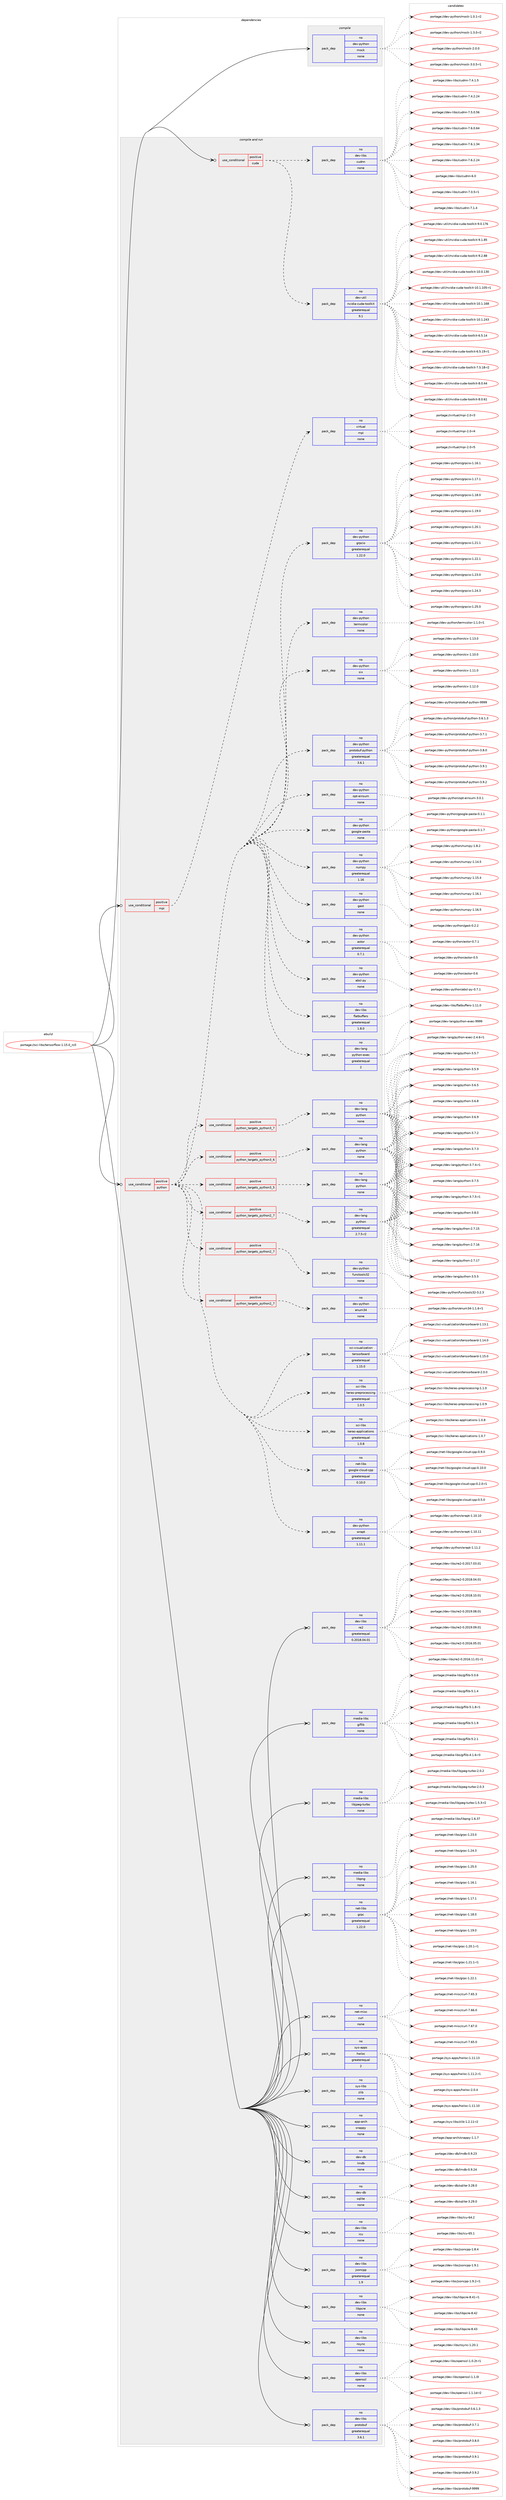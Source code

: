 digraph prolog {

# *************
# Graph options
# *************

newrank=true;
concentrate=true;
compound=true;
graph [rankdir=LR,fontname=Helvetica,fontsize=10,ranksep=1.5];#, ranksep=2.5, nodesep=0.2];
edge  [arrowhead=vee];
node  [fontname=Helvetica,fontsize=10];

# **********
# The ebuild
# **********

subgraph cluster_leftcol {
color=gray;
rank=same;
label=<<i>ebuild</i>>;
id [label="portage://sci-libs/tensorflow-1.15.0_rc0", color=red, width=4, href="../sci-libs/tensorflow-1.15.0_rc0.svg"];
}

# ****************
# The dependencies
# ****************

subgraph cluster_midcol {
color=gray;
label=<<i>dependencies</i>>;
subgraph cluster_compile {
fillcolor="#eeeeee";
style=filled;
label=<<i>compile</i>>;
subgraph pack289172 {
dependency393179 [label=<<TABLE BORDER="0" CELLBORDER="1" CELLSPACING="0" CELLPADDING="4" WIDTH="220"><TR><TD ROWSPAN="6" CELLPADDING="30">pack_dep</TD></TR><TR><TD WIDTH="110">no</TD></TR><TR><TD>dev-python</TD></TR><TR><TD>mock</TD></TR><TR><TD>none</TD></TR><TR><TD></TD></TR></TABLE>>, shape=none, color=blue];
}
id:e -> dependency393179:w [weight=20,style="solid",arrowhead="vee"];
}
subgraph cluster_compileandrun {
fillcolor="#eeeeee";
style=filled;
label=<<i>compile and run</i>>;
subgraph cond97325 {
dependency393180 [label=<<TABLE BORDER="0" CELLBORDER="1" CELLSPACING="0" CELLPADDING="4"><TR><TD ROWSPAN="3" CELLPADDING="10">use_conditional</TD></TR><TR><TD>positive</TD></TR><TR><TD>cuda</TD></TR></TABLE>>, shape=none, color=red];
subgraph pack289173 {
dependency393181 [label=<<TABLE BORDER="0" CELLBORDER="1" CELLSPACING="0" CELLPADDING="4" WIDTH="220"><TR><TD ROWSPAN="6" CELLPADDING="30">pack_dep</TD></TR><TR><TD WIDTH="110">no</TD></TR><TR><TD>dev-util</TD></TR><TR><TD>nvidia-cuda-toolkit</TD></TR><TR><TD>greaterequal</TD></TR><TR><TD>9.1</TD></TR></TABLE>>, shape=none, color=blue];
}
dependency393180:e -> dependency393181:w [weight=20,style="dashed",arrowhead="vee"];
subgraph pack289174 {
dependency393182 [label=<<TABLE BORDER="0" CELLBORDER="1" CELLSPACING="0" CELLPADDING="4" WIDTH="220"><TR><TD ROWSPAN="6" CELLPADDING="30">pack_dep</TD></TR><TR><TD WIDTH="110">no</TD></TR><TR><TD>dev-libs</TD></TR><TR><TD>cudnn</TD></TR><TR><TD>none</TD></TR><TR><TD></TD></TR></TABLE>>, shape=none, color=blue];
}
dependency393180:e -> dependency393182:w [weight=20,style="dashed",arrowhead="vee"];
}
id:e -> dependency393180:w [weight=20,style="solid",arrowhead="odotvee"];
subgraph cond97326 {
dependency393183 [label=<<TABLE BORDER="0" CELLBORDER="1" CELLSPACING="0" CELLPADDING="4"><TR><TD ROWSPAN="3" CELLPADDING="10">use_conditional</TD></TR><TR><TD>positive</TD></TR><TR><TD>mpi</TD></TR></TABLE>>, shape=none, color=red];
subgraph pack289175 {
dependency393184 [label=<<TABLE BORDER="0" CELLBORDER="1" CELLSPACING="0" CELLPADDING="4" WIDTH="220"><TR><TD ROWSPAN="6" CELLPADDING="30">pack_dep</TD></TR><TR><TD WIDTH="110">no</TD></TR><TR><TD>virtual</TD></TR><TR><TD>mpi</TD></TR><TR><TD>none</TD></TR><TR><TD></TD></TR></TABLE>>, shape=none, color=blue];
}
dependency393183:e -> dependency393184:w [weight=20,style="dashed",arrowhead="vee"];
}
id:e -> dependency393183:w [weight=20,style="solid",arrowhead="odotvee"];
subgraph cond97327 {
dependency393185 [label=<<TABLE BORDER="0" CELLBORDER="1" CELLSPACING="0" CELLPADDING="4"><TR><TD ROWSPAN="3" CELLPADDING="10">use_conditional</TD></TR><TR><TD>positive</TD></TR><TR><TD>python</TD></TR></TABLE>>, shape=none, color=red];
subgraph cond97328 {
dependency393186 [label=<<TABLE BORDER="0" CELLBORDER="1" CELLSPACING="0" CELLPADDING="4"><TR><TD ROWSPAN="3" CELLPADDING="10">use_conditional</TD></TR><TR><TD>positive</TD></TR><TR><TD>python_targets_python2_7</TD></TR></TABLE>>, shape=none, color=red];
subgraph pack289176 {
dependency393187 [label=<<TABLE BORDER="0" CELLBORDER="1" CELLSPACING="0" CELLPADDING="4" WIDTH="220"><TR><TD ROWSPAN="6" CELLPADDING="30">pack_dep</TD></TR><TR><TD WIDTH="110">no</TD></TR><TR><TD>dev-lang</TD></TR><TR><TD>python</TD></TR><TR><TD>greaterequal</TD></TR><TR><TD>2.7.5-r2</TD></TR></TABLE>>, shape=none, color=blue];
}
dependency393186:e -> dependency393187:w [weight=20,style="dashed",arrowhead="vee"];
}
dependency393185:e -> dependency393186:w [weight=20,style="dashed",arrowhead="vee"];
subgraph cond97329 {
dependency393188 [label=<<TABLE BORDER="0" CELLBORDER="1" CELLSPACING="0" CELLPADDING="4"><TR><TD ROWSPAN="3" CELLPADDING="10">use_conditional</TD></TR><TR><TD>positive</TD></TR><TR><TD>python_targets_python3_5</TD></TR></TABLE>>, shape=none, color=red];
subgraph pack289177 {
dependency393189 [label=<<TABLE BORDER="0" CELLBORDER="1" CELLSPACING="0" CELLPADDING="4" WIDTH="220"><TR><TD ROWSPAN="6" CELLPADDING="30">pack_dep</TD></TR><TR><TD WIDTH="110">no</TD></TR><TR><TD>dev-lang</TD></TR><TR><TD>python</TD></TR><TR><TD>none</TD></TR><TR><TD></TD></TR></TABLE>>, shape=none, color=blue];
}
dependency393188:e -> dependency393189:w [weight=20,style="dashed",arrowhead="vee"];
}
dependency393185:e -> dependency393188:w [weight=20,style="dashed",arrowhead="vee"];
subgraph cond97330 {
dependency393190 [label=<<TABLE BORDER="0" CELLBORDER="1" CELLSPACING="0" CELLPADDING="4"><TR><TD ROWSPAN="3" CELLPADDING="10">use_conditional</TD></TR><TR><TD>positive</TD></TR><TR><TD>python_targets_python3_6</TD></TR></TABLE>>, shape=none, color=red];
subgraph pack289178 {
dependency393191 [label=<<TABLE BORDER="0" CELLBORDER="1" CELLSPACING="0" CELLPADDING="4" WIDTH="220"><TR><TD ROWSPAN="6" CELLPADDING="30">pack_dep</TD></TR><TR><TD WIDTH="110">no</TD></TR><TR><TD>dev-lang</TD></TR><TR><TD>python</TD></TR><TR><TD>none</TD></TR><TR><TD></TD></TR></TABLE>>, shape=none, color=blue];
}
dependency393190:e -> dependency393191:w [weight=20,style="dashed",arrowhead="vee"];
}
dependency393185:e -> dependency393190:w [weight=20,style="dashed",arrowhead="vee"];
subgraph cond97331 {
dependency393192 [label=<<TABLE BORDER="0" CELLBORDER="1" CELLSPACING="0" CELLPADDING="4"><TR><TD ROWSPAN="3" CELLPADDING="10">use_conditional</TD></TR><TR><TD>positive</TD></TR><TR><TD>python_targets_python3_7</TD></TR></TABLE>>, shape=none, color=red];
subgraph pack289179 {
dependency393193 [label=<<TABLE BORDER="0" CELLBORDER="1" CELLSPACING="0" CELLPADDING="4" WIDTH="220"><TR><TD ROWSPAN="6" CELLPADDING="30">pack_dep</TD></TR><TR><TD WIDTH="110">no</TD></TR><TR><TD>dev-lang</TD></TR><TR><TD>python</TD></TR><TR><TD>none</TD></TR><TR><TD></TD></TR></TABLE>>, shape=none, color=blue];
}
dependency393192:e -> dependency393193:w [weight=20,style="dashed",arrowhead="vee"];
}
dependency393185:e -> dependency393192:w [weight=20,style="dashed",arrowhead="vee"];
subgraph pack289180 {
dependency393194 [label=<<TABLE BORDER="0" CELLBORDER="1" CELLSPACING="0" CELLPADDING="4" WIDTH="220"><TR><TD ROWSPAN="6" CELLPADDING="30">pack_dep</TD></TR><TR><TD WIDTH="110">no</TD></TR><TR><TD>dev-lang</TD></TR><TR><TD>python-exec</TD></TR><TR><TD>greaterequal</TD></TR><TR><TD>2</TD></TR></TABLE>>, shape=none, color=blue];
}
dependency393185:e -> dependency393194:w [weight=20,style="dashed",arrowhead="vee"];
subgraph pack289181 {
dependency393195 [label=<<TABLE BORDER="0" CELLBORDER="1" CELLSPACING="0" CELLPADDING="4" WIDTH="220"><TR><TD ROWSPAN="6" CELLPADDING="30">pack_dep</TD></TR><TR><TD WIDTH="110">no</TD></TR><TR><TD>dev-libs</TD></TR><TR><TD>flatbuffers</TD></TR><TR><TD>greaterequal</TD></TR><TR><TD>1.8.0</TD></TR></TABLE>>, shape=none, color=blue];
}
dependency393185:e -> dependency393195:w [weight=20,style="dashed",arrowhead="vee"];
subgraph pack289182 {
dependency393196 [label=<<TABLE BORDER="0" CELLBORDER="1" CELLSPACING="0" CELLPADDING="4" WIDTH="220"><TR><TD ROWSPAN="6" CELLPADDING="30">pack_dep</TD></TR><TR><TD WIDTH="110">no</TD></TR><TR><TD>dev-python</TD></TR><TR><TD>absl-py</TD></TR><TR><TD>none</TD></TR><TR><TD></TD></TR></TABLE>>, shape=none, color=blue];
}
dependency393185:e -> dependency393196:w [weight=20,style="dashed",arrowhead="vee"];
subgraph pack289183 {
dependency393197 [label=<<TABLE BORDER="0" CELLBORDER="1" CELLSPACING="0" CELLPADDING="4" WIDTH="220"><TR><TD ROWSPAN="6" CELLPADDING="30">pack_dep</TD></TR><TR><TD WIDTH="110">no</TD></TR><TR><TD>dev-python</TD></TR><TR><TD>astor</TD></TR><TR><TD>greaterequal</TD></TR><TR><TD>0.7.1</TD></TR></TABLE>>, shape=none, color=blue];
}
dependency393185:e -> dependency393197:w [weight=20,style="dashed",arrowhead="vee"];
subgraph pack289184 {
dependency393198 [label=<<TABLE BORDER="0" CELLBORDER="1" CELLSPACING="0" CELLPADDING="4" WIDTH="220"><TR><TD ROWSPAN="6" CELLPADDING="30">pack_dep</TD></TR><TR><TD WIDTH="110">no</TD></TR><TR><TD>dev-python</TD></TR><TR><TD>gast</TD></TR><TR><TD>none</TD></TR><TR><TD></TD></TR></TABLE>>, shape=none, color=blue];
}
dependency393185:e -> dependency393198:w [weight=20,style="dashed",arrowhead="vee"];
subgraph pack289185 {
dependency393199 [label=<<TABLE BORDER="0" CELLBORDER="1" CELLSPACING="0" CELLPADDING="4" WIDTH="220"><TR><TD ROWSPAN="6" CELLPADDING="30">pack_dep</TD></TR><TR><TD WIDTH="110">no</TD></TR><TR><TD>dev-python</TD></TR><TR><TD>numpy</TD></TR><TR><TD>greaterequal</TD></TR><TR><TD>1.16</TD></TR></TABLE>>, shape=none, color=blue];
}
dependency393185:e -> dependency393199:w [weight=20,style="dashed",arrowhead="vee"];
subgraph pack289186 {
dependency393200 [label=<<TABLE BORDER="0" CELLBORDER="1" CELLSPACING="0" CELLPADDING="4" WIDTH="220"><TR><TD ROWSPAN="6" CELLPADDING="30">pack_dep</TD></TR><TR><TD WIDTH="110">no</TD></TR><TR><TD>dev-python</TD></TR><TR><TD>google-pasta</TD></TR><TR><TD>none</TD></TR><TR><TD></TD></TR></TABLE>>, shape=none, color=blue];
}
dependency393185:e -> dependency393200:w [weight=20,style="dashed",arrowhead="vee"];
subgraph pack289187 {
dependency393201 [label=<<TABLE BORDER="0" CELLBORDER="1" CELLSPACING="0" CELLPADDING="4" WIDTH="220"><TR><TD ROWSPAN="6" CELLPADDING="30">pack_dep</TD></TR><TR><TD WIDTH="110">no</TD></TR><TR><TD>dev-python</TD></TR><TR><TD>opt-einsum</TD></TR><TR><TD>none</TD></TR><TR><TD></TD></TR></TABLE>>, shape=none, color=blue];
}
dependency393185:e -> dependency393201:w [weight=20,style="dashed",arrowhead="vee"];
subgraph pack289188 {
dependency393202 [label=<<TABLE BORDER="0" CELLBORDER="1" CELLSPACING="0" CELLPADDING="4" WIDTH="220"><TR><TD ROWSPAN="6" CELLPADDING="30">pack_dep</TD></TR><TR><TD WIDTH="110">no</TD></TR><TR><TD>dev-python</TD></TR><TR><TD>protobuf-python</TD></TR><TR><TD>greaterequal</TD></TR><TR><TD>3.6.1</TD></TR></TABLE>>, shape=none, color=blue];
}
dependency393185:e -> dependency393202:w [weight=20,style="dashed",arrowhead="vee"];
subgraph pack289189 {
dependency393203 [label=<<TABLE BORDER="0" CELLBORDER="1" CELLSPACING="0" CELLPADDING="4" WIDTH="220"><TR><TD ROWSPAN="6" CELLPADDING="30">pack_dep</TD></TR><TR><TD WIDTH="110">no</TD></TR><TR><TD>dev-python</TD></TR><TR><TD>six</TD></TR><TR><TD>none</TD></TR><TR><TD></TD></TR></TABLE>>, shape=none, color=blue];
}
dependency393185:e -> dependency393203:w [weight=20,style="dashed",arrowhead="vee"];
subgraph pack289190 {
dependency393204 [label=<<TABLE BORDER="0" CELLBORDER="1" CELLSPACING="0" CELLPADDING="4" WIDTH="220"><TR><TD ROWSPAN="6" CELLPADDING="30">pack_dep</TD></TR><TR><TD WIDTH="110">no</TD></TR><TR><TD>dev-python</TD></TR><TR><TD>termcolor</TD></TR><TR><TD>none</TD></TR><TR><TD></TD></TR></TABLE>>, shape=none, color=blue];
}
dependency393185:e -> dependency393204:w [weight=20,style="dashed",arrowhead="vee"];
subgraph pack289191 {
dependency393205 [label=<<TABLE BORDER="0" CELLBORDER="1" CELLSPACING="0" CELLPADDING="4" WIDTH="220"><TR><TD ROWSPAN="6" CELLPADDING="30">pack_dep</TD></TR><TR><TD WIDTH="110">no</TD></TR><TR><TD>dev-python</TD></TR><TR><TD>grpcio</TD></TR><TR><TD>greaterequal</TD></TR><TR><TD>1.22.0</TD></TR></TABLE>>, shape=none, color=blue];
}
dependency393185:e -> dependency393205:w [weight=20,style="dashed",arrowhead="vee"];
subgraph pack289192 {
dependency393206 [label=<<TABLE BORDER="0" CELLBORDER="1" CELLSPACING="0" CELLPADDING="4" WIDTH="220"><TR><TD ROWSPAN="6" CELLPADDING="30">pack_dep</TD></TR><TR><TD WIDTH="110">no</TD></TR><TR><TD>dev-python</TD></TR><TR><TD>wrapt</TD></TR><TR><TD>greaterequal</TD></TR><TR><TD>1.11.1</TD></TR></TABLE>>, shape=none, color=blue];
}
dependency393185:e -> dependency393206:w [weight=20,style="dashed",arrowhead="vee"];
subgraph pack289193 {
dependency393207 [label=<<TABLE BORDER="0" CELLBORDER="1" CELLSPACING="0" CELLPADDING="4" WIDTH="220"><TR><TD ROWSPAN="6" CELLPADDING="30">pack_dep</TD></TR><TR><TD WIDTH="110">no</TD></TR><TR><TD>net-libs</TD></TR><TR><TD>google-cloud-cpp</TD></TR><TR><TD>greaterequal</TD></TR><TR><TD>0.10.0</TD></TR></TABLE>>, shape=none, color=blue];
}
dependency393185:e -> dependency393207:w [weight=20,style="dashed",arrowhead="vee"];
subgraph pack289194 {
dependency393208 [label=<<TABLE BORDER="0" CELLBORDER="1" CELLSPACING="0" CELLPADDING="4" WIDTH="220"><TR><TD ROWSPAN="6" CELLPADDING="30">pack_dep</TD></TR><TR><TD WIDTH="110">no</TD></TR><TR><TD>sci-libs</TD></TR><TR><TD>keras-applications</TD></TR><TR><TD>greaterequal</TD></TR><TR><TD>1.0.8</TD></TR></TABLE>>, shape=none, color=blue];
}
dependency393185:e -> dependency393208:w [weight=20,style="dashed",arrowhead="vee"];
subgraph pack289195 {
dependency393209 [label=<<TABLE BORDER="0" CELLBORDER="1" CELLSPACING="0" CELLPADDING="4" WIDTH="220"><TR><TD ROWSPAN="6" CELLPADDING="30">pack_dep</TD></TR><TR><TD WIDTH="110">no</TD></TR><TR><TD>sci-libs</TD></TR><TR><TD>keras-preprocessing</TD></TR><TR><TD>greaterequal</TD></TR><TR><TD>1.0.5</TD></TR></TABLE>>, shape=none, color=blue];
}
dependency393185:e -> dependency393209:w [weight=20,style="dashed",arrowhead="vee"];
subgraph pack289196 {
dependency393210 [label=<<TABLE BORDER="0" CELLBORDER="1" CELLSPACING="0" CELLPADDING="4" WIDTH="220"><TR><TD ROWSPAN="6" CELLPADDING="30">pack_dep</TD></TR><TR><TD WIDTH="110">no</TD></TR><TR><TD>sci-visualization</TD></TR><TR><TD>tensorboard</TD></TR><TR><TD>greaterequal</TD></TR><TR><TD>1.15.0</TD></TR></TABLE>>, shape=none, color=blue];
}
dependency393185:e -> dependency393210:w [weight=20,style="dashed",arrowhead="vee"];
subgraph cond97332 {
dependency393211 [label=<<TABLE BORDER="0" CELLBORDER="1" CELLSPACING="0" CELLPADDING="4"><TR><TD ROWSPAN="3" CELLPADDING="10">use_conditional</TD></TR><TR><TD>positive</TD></TR><TR><TD>python_targets_python2_7</TD></TR></TABLE>>, shape=none, color=red];
subgraph pack289197 {
dependency393212 [label=<<TABLE BORDER="0" CELLBORDER="1" CELLSPACING="0" CELLPADDING="4" WIDTH="220"><TR><TD ROWSPAN="6" CELLPADDING="30">pack_dep</TD></TR><TR><TD WIDTH="110">no</TD></TR><TR><TD>dev-python</TD></TR><TR><TD>enum34</TD></TR><TR><TD>none</TD></TR><TR><TD></TD></TR></TABLE>>, shape=none, color=blue];
}
dependency393211:e -> dependency393212:w [weight=20,style="dashed",arrowhead="vee"];
}
dependency393185:e -> dependency393211:w [weight=20,style="dashed",arrowhead="vee"];
subgraph cond97333 {
dependency393213 [label=<<TABLE BORDER="0" CELLBORDER="1" CELLSPACING="0" CELLPADDING="4"><TR><TD ROWSPAN="3" CELLPADDING="10">use_conditional</TD></TR><TR><TD>positive</TD></TR><TR><TD>python_targets_python2_7</TD></TR></TABLE>>, shape=none, color=red];
subgraph pack289198 {
dependency393214 [label=<<TABLE BORDER="0" CELLBORDER="1" CELLSPACING="0" CELLPADDING="4" WIDTH="220"><TR><TD ROWSPAN="6" CELLPADDING="30">pack_dep</TD></TR><TR><TD WIDTH="110">no</TD></TR><TR><TD>dev-python</TD></TR><TR><TD>functools32</TD></TR><TR><TD>none</TD></TR><TR><TD></TD></TR></TABLE>>, shape=none, color=blue];
}
dependency393213:e -> dependency393214:w [weight=20,style="dashed",arrowhead="vee"];
}
dependency393185:e -> dependency393213:w [weight=20,style="dashed",arrowhead="vee"];
}
id:e -> dependency393185:w [weight=20,style="solid",arrowhead="odotvee"];
subgraph pack289199 {
dependency393215 [label=<<TABLE BORDER="0" CELLBORDER="1" CELLSPACING="0" CELLPADDING="4" WIDTH="220"><TR><TD ROWSPAN="6" CELLPADDING="30">pack_dep</TD></TR><TR><TD WIDTH="110">no</TD></TR><TR><TD>app-arch</TD></TR><TR><TD>snappy</TD></TR><TR><TD>none</TD></TR><TR><TD></TD></TR></TABLE>>, shape=none, color=blue];
}
id:e -> dependency393215:w [weight=20,style="solid",arrowhead="odotvee"];
subgraph pack289200 {
dependency393216 [label=<<TABLE BORDER="0" CELLBORDER="1" CELLSPACING="0" CELLPADDING="4" WIDTH="220"><TR><TD ROWSPAN="6" CELLPADDING="30">pack_dep</TD></TR><TR><TD WIDTH="110">no</TD></TR><TR><TD>dev-db</TD></TR><TR><TD>lmdb</TD></TR><TR><TD>none</TD></TR><TR><TD></TD></TR></TABLE>>, shape=none, color=blue];
}
id:e -> dependency393216:w [weight=20,style="solid",arrowhead="odotvee"];
subgraph pack289201 {
dependency393217 [label=<<TABLE BORDER="0" CELLBORDER="1" CELLSPACING="0" CELLPADDING="4" WIDTH="220"><TR><TD ROWSPAN="6" CELLPADDING="30">pack_dep</TD></TR><TR><TD WIDTH="110">no</TD></TR><TR><TD>dev-db</TD></TR><TR><TD>sqlite</TD></TR><TR><TD>none</TD></TR><TR><TD></TD></TR></TABLE>>, shape=none, color=blue];
}
id:e -> dependency393217:w [weight=20,style="solid",arrowhead="odotvee"];
subgraph pack289202 {
dependency393218 [label=<<TABLE BORDER="0" CELLBORDER="1" CELLSPACING="0" CELLPADDING="4" WIDTH="220"><TR><TD ROWSPAN="6" CELLPADDING="30">pack_dep</TD></TR><TR><TD WIDTH="110">no</TD></TR><TR><TD>dev-libs</TD></TR><TR><TD>icu</TD></TR><TR><TD>none</TD></TR><TR><TD></TD></TR></TABLE>>, shape=none, color=blue];
}
id:e -> dependency393218:w [weight=20,style="solid",arrowhead="odotvee"];
subgraph pack289203 {
dependency393219 [label=<<TABLE BORDER="0" CELLBORDER="1" CELLSPACING="0" CELLPADDING="4" WIDTH="220"><TR><TD ROWSPAN="6" CELLPADDING="30">pack_dep</TD></TR><TR><TD WIDTH="110">no</TD></TR><TR><TD>dev-libs</TD></TR><TR><TD>jsoncpp</TD></TR><TR><TD>greaterequal</TD></TR><TR><TD>1.9</TD></TR></TABLE>>, shape=none, color=blue];
}
id:e -> dependency393219:w [weight=20,style="solid",arrowhead="odotvee"];
subgraph pack289204 {
dependency393220 [label=<<TABLE BORDER="0" CELLBORDER="1" CELLSPACING="0" CELLPADDING="4" WIDTH="220"><TR><TD ROWSPAN="6" CELLPADDING="30">pack_dep</TD></TR><TR><TD WIDTH="110">no</TD></TR><TR><TD>dev-libs</TD></TR><TR><TD>libpcre</TD></TR><TR><TD>none</TD></TR><TR><TD></TD></TR></TABLE>>, shape=none, color=blue];
}
id:e -> dependency393220:w [weight=20,style="solid",arrowhead="odotvee"];
subgraph pack289205 {
dependency393221 [label=<<TABLE BORDER="0" CELLBORDER="1" CELLSPACING="0" CELLPADDING="4" WIDTH="220"><TR><TD ROWSPAN="6" CELLPADDING="30">pack_dep</TD></TR><TR><TD WIDTH="110">no</TD></TR><TR><TD>dev-libs</TD></TR><TR><TD>nsync</TD></TR><TR><TD>none</TD></TR><TR><TD></TD></TR></TABLE>>, shape=none, color=blue];
}
id:e -> dependency393221:w [weight=20,style="solid",arrowhead="odotvee"];
subgraph pack289206 {
dependency393222 [label=<<TABLE BORDER="0" CELLBORDER="1" CELLSPACING="0" CELLPADDING="4" WIDTH="220"><TR><TD ROWSPAN="6" CELLPADDING="30">pack_dep</TD></TR><TR><TD WIDTH="110">no</TD></TR><TR><TD>dev-libs</TD></TR><TR><TD>openssl</TD></TR><TR><TD>none</TD></TR><TR><TD></TD></TR></TABLE>>, shape=none, color=blue];
}
id:e -> dependency393222:w [weight=20,style="solid",arrowhead="odotvee"];
subgraph pack289207 {
dependency393223 [label=<<TABLE BORDER="0" CELLBORDER="1" CELLSPACING="0" CELLPADDING="4" WIDTH="220"><TR><TD ROWSPAN="6" CELLPADDING="30">pack_dep</TD></TR><TR><TD WIDTH="110">no</TD></TR><TR><TD>dev-libs</TD></TR><TR><TD>protobuf</TD></TR><TR><TD>greaterequal</TD></TR><TR><TD>3.6.1</TD></TR></TABLE>>, shape=none, color=blue];
}
id:e -> dependency393223:w [weight=20,style="solid",arrowhead="odotvee"];
subgraph pack289208 {
dependency393224 [label=<<TABLE BORDER="0" CELLBORDER="1" CELLSPACING="0" CELLPADDING="4" WIDTH="220"><TR><TD ROWSPAN="6" CELLPADDING="30">pack_dep</TD></TR><TR><TD WIDTH="110">no</TD></TR><TR><TD>dev-libs</TD></TR><TR><TD>re2</TD></TR><TR><TD>greaterequal</TD></TR><TR><TD>0.2018.04.01</TD></TR></TABLE>>, shape=none, color=blue];
}
id:e -> dependency393224:w [weight=20,style="solid",arrowhead="odotvee"];
subgraph pack289209 {
dependency393225 [label=<<TABLE BORDER="0" CELLBORDER="1" CELLSPACING="0" CELLPADDING="4" WIDTH="220"><TR><TD ROWSPAN="6" CELLPADDING="30">pack_dep</TD></TR><TR><TD WIDTH="110">no</TD></TR><TR><TD>media-libs</TD></TR><TR><TD>giflib</TD></TR><TR><TD>none</TD></TR><TR><TD></TD></TR></TABLE>>, shape=none, color=blue];
}
id:e -> dependency393225:w [weight=20,style="solid",arrowhead="odotvee"];
subgraph pack289210 {
dependency393226 [label=<<TABLE BORDER="0" CELLBORDER="1" CELLSPACING="0" CELLPADDING="4" WIDTH="220"><TR><TD ROWSPAN="6" CELLPADDING="30">pack_dep</TD></TR><TR><TD WIDTH="110">no</TD></TR><TR><TD>media-libs</TD></TR><TR><TD>libjpeg-turbo</TD></TR><TR><TD>none</TD></TR><TR><TD></TD></TR></TABLE>>, shape=none, color=blue];
}
id:e -> dependency393226:w [weight=20,style="solid",arrowhead="odotvee"];
subgraph pack289211 {
dependency393227 [label=<<TABLE BORDER="0" CELLBORDER="1" CELLSPACING="0" CELLPADDING="4" WIDTH="220"><TR><TD ROWSPAN="6" CELLPADDING="30">pack_dep</TD></TR><TR><TD WIDTH="110">no</TD></TR><TR><TD>media-libs</TD></TR><TR><TD>libpng</TD></TR><TR><TD>none</TD></TR><TR><TD></TD></TR></TABLE>>, shape=none, color=blue];
}
id:e -> dependency393227:w [weight=20,style="solid",arrowhead="odotvee"];
subgraph pack289212 {
dependency393228 [label=<<TABLE BORDER="0" CELLBORDER="1" CELLSPACING="0" CELLPADDING="4" WIDTH="220"><TR><TD ROWSPAN="6" CELLPADDING="30">pack_dep</TD></TR><TR><TD WIDTH="110">no</TD></TR><TR><TD>net-libs</TD></TR><TR><TD>grpc</TD></TR><TR><TD>greaterequal</TD></TR><TR><TD>1.22.0</TD></TR></TABLE>>, shape=none, color=blue];
}
id:e -> dependency393228:w [weight=20,style="solid",arrowhead="odotvee"];
subgraph pack289213 {
dependency393229 [label=<<TABLE BORDER="0" CELLBORDER="1" CELLSPACING="0" CELLPADDING="4" WIDTH="220"><TR><TD ROWSPAN="6" CELLPADDING="30">pack_dep</TD></TR><TR><TD WIDTH="110">no</TD></TR><TR><TD>net-misc</TD></TR><TR><TD>curl</TD></TR><TR><TD>none</TD></TR><TR><TD></TD></TR></TABLE>>, shape=none, color=blue];
}
id:e -> dependency393229:w [weight=20,style="solid",arrowhead="odotvee"];
subgraph pack289214 {
dependency393230 [label=<<TABLE BORDER="0" CELLBORDER="1" CELLSPACING="0" CELLPADDING="4" WIDTH="220"><TR><TD ROWSPAN="6" CELLPADDING="30">pack_dep</TD></TR><TR><TD WIDTH="110">no</TD></TR><TR><TD>sys-apps</TD></TR><TR><TD>hwloc</TD></TR><TR><TD>greaterequal</TD></TR><TR><TD>2</TD></TR></TABLE>>, shape=none, color=blue];
}
id:e -> dependency393230:w [weight=20,style="solid",arrowhead="odotvee"];
subgraph pack289215 {
dependency393231 [label=<<TABLE BORDER="0" CELLBORDER="1" CELLSPACING="0" CELLPADDING="4" WIDTH="220"><TR><TD ROWSPAN="6" CELLPADDING="30">pack_dep</TD></TR><TR><TD WIDTH="110">no</TD></TR><TR><TD>sys-libs</TD></TR><TR><TD>zlib</TD></TR><TR><TD>none</TD></TR><TR><TD></TD></TR></TABLE>>, shape=none, color=blue];
}
id:e -> dependency393231:w [weight=20,style="solid",arrowhead="odotvee"];
}
subgraph cluster_run {
fillcolor="#eeeeee";
style=filled;
label=<<i>run</i>>;
}
}

# **************
# The candidates
# **************

subgraph cluster_choices {
rank=same;
color=gray;
label=<<i>candidates</i>>;

subgraph choice289172 {
color=black;
nodesep=1;
choiceportage1001011184511212111610411111047109111991074549464846494511450 [label="portage://dev-python/mock-1.0.1-r2", color=red, width=4,href="../dev-python/mock-1.0.1-r2.svg"];
choiceportage1001011184511212111610411111047109111991074549465146484511450 [label="portage://dev-python/mock-1.3.0-r2", color=red, width=4,href="../dev-python/mock-1.3.0-r2.svg"];
choiceportage100101118451121211161041111104710911199107455046484648 [label="portage://dev-python/mock-2.0.0", color=red, width=4,href="../dev-python/mock-2.0.0.svg"];
choiceportage1001011184511212111610411111047109111991074551464846534511449 [label="portage://dev-python/mock-3.0.5-r1", color=red, width=4,href="../dev-python/mock-3.0.5-r1.svg"];
dependency393179:e -> choiceportage1001011184511212111610411111047109111991074549464846494511450:w [style=dotted,weight="100"];
dependency393179:e -> choiceportage1001011184511212111610411111047109111991074549465146484511450:w [style=dotted,weight="100"];
dependency393179:e -> choiceportage100101118451121211161041111104710911199107455046484648:w [style=dotted,weight="100"];
dependency393179:e -> choiceportage1001011184511212111610411111047109111991074551464846534511449:w [style=dotted,weight="100"];
}
subgraph choice289173 {
color=black;
nodesep=1;
choiceportage10010111845117116105108471101181051001059745991171009745116111111108107105116454948464846495148 [label="portage://dev-util/nvidia-cuda-toolkit-10.0.130", color=red, width=4,href="../dev-util/nvidia-cuda-toolkit-10.0.130.svg"];
choiceportage100101118451171161051084711011810510010597459911710097451161111111081071051164549484649464948534511449 [label="portage://dev-util/nvidia-cuda-toolkit-10.1.105-r1", color=red, width=4,href="../dev-util/nvidia-cuda-toolkit-10.1.105-r1.svg"];
choiceportage10010111845117116105108471101181051001059745991171009745116111111108107105116454948464946495456 [label="portage://dev-util/nvidia-cuda-toolkit-10.1.168", color=red, width=4,href="../dev-util/nvidia-cuda-toolkit-10.1.168.svg"];
choiceportage10010111845117116105108471101181051001059745991171009745116111111108107105116454948464946505251 [label="portage://dev-util/nvidia-cuda-toolkit-10.1.243", color=red, width=4,href="../dev-util/nvidia-cuda-toolkit-10.1.243.svg"];
choiceportage1001011184511711610510847110118105100105974599117100974511611111110810710511645544653464952 [label="portage://dev-util/nvidia-cuda-toolkit-6.5.14", color=red, width=4,href="../dev-util/nvidia-cuda-toolkit-6.5.14.svg"];
choiceportage10010111845117116105108471101181051001059745991171009745116111111108107105116455446534649574511449 [label="portage://dev-util/nvidia-cuda-toolkit-6.5.19-r1", color=red, width=4,href="../dev-util/nvidia-cuda-toolkit-6.5.19-r1.svg"];
choiceportage10010111845117116105108471101181051001059745991171009745116111111108107105116455546534649564511450 [label="portage://dev-util/nvidia-cuda-toolkit-7.5.18-r2", color=red, width=4,href="../dev-util/nvidia-cuda-toolkit-7.5.18-r2.svg"];
choiceportage1001011184511711610510847110118105100105974599117100974511611111110810710511645564648465252 [label="portage://dev-util/nvidia-cuda-toolkit-8.0.44", color=red, width=4,href="../dev-util/nvidia-cuda-toolkit-8.0.44.svg"];
choiceportage1001011184511711610510847110118105100105974599117100974511611111110810710511645564648465449 [label="portage://dev-util/nvidia-cuda-toolkit-8.0.61", color=red, width=4,href="../dev-util/nvidia-cuda-toolkit-8.0.61.svg"];
choiceportage100101118451171161051084711011810510010597459911710097451161111111081071051164557464846495554 [label="portage://dev-util/nvidia-cuda-toolkit-9.0.176", color=red, width=4,href="../dev-util/nvidia-cuda-toolkit-9.0.176.svg"];
choiceportage1001011184511711610510847110118105100105974599117100974511611111110810710511645574649465653 [label="portage://dev-util/nvidia-cuda-toolkit-9.1.85", color=red, width=4,href="../dev-util/nvidia-cuda-toolkit-9.1.85.svg"];
choiceportage1001011184511711610510847110118105100105974599117100974511611111110810710511645574650465656 [label="portage://dev-util/nvidia-cuda-toolkit-9.2.88", color=red, width=4,href="../dev-util/nvidia-cuda-toolkit-9.2.88.svg"];
dependency393181:e -> choiceportage10010111845117116105108471101181051001059745991171009745116111111108107105116454948464846495148:w [style=dotted,weight="100"];
dependency393181:e -> choiceportage100101118451171161051084711011810510010597459911710097451161111111081071051164549484649464948534511449:w [style=dotted,weight="100"];
dependency393181:e -> choiceportage10010111845117116105108471101181051001059745991171009745116111111108107105116454948464946495456:w [style=dotted,weight="100"];
dependency393181:e -> choiceportage10010111845117116105108471101181051001059745991171009745116111111108107105116454948464946505251:w [style=dotted,weight="100"];
dependency393181:e -> choiceportage1001011184511711610510847110118105100105974599117100974511611111110810710511645544653464952:w [style=dotted,weight="100"];
dependency393181:e -> choiceportage10010111845117116105108471101181051001059745991171009745116111111108107105116455446534649574511449:w [style=dotted,weight="100"];
dependency393181:e -> choiceportage10010111845117116105108471101181051001059745991171009745116111111108107105116455546534649564511450:w [style=dotted,weight="100"];
dependency393181:e -> choiceportage1001011184511711610510847110118105100105974599117100974511611111110810710511645564648465252:w [style=dotted,weight="100"];
dependency393181:e -> choiceportage1001011184511711610510847110118105100105974599117100974511611111110810710511645564648465449:w [style=dotted,weight="100"];
dependency393181:e -> choiceportage100101118451171161051084711011810510010597459911710097451161111111081071051164557464846495554:w [style=dotted,weight="100"];
dependency393181:e -> choiceportage1001011184511711610510847110118105100105974599117100974511611111110810710511645574649465653:w [style=dotted,weight="100"];
dependency393181:e -> choiceportage1001011184511711610510847110118105100105974599117100974511611111110810710511645574650465656:w [style=dotted,weight="100"];
}
subgraph choice289174 {
color=black;
nodesep=1;
choiceportage1001011184510810598115479911710011011045544648 [label="portage://dev-libs/cudnn-6.0", color=red, width=4,href="../dev-libs/cudnn-6.0.svg"];
choiceportage100101118451081059811547991171001101104555464846534511449 [label="portage://dev-libs/cudnn-7.0.5-r1", color=red, width=4,href="../dev-libs/cudnn-7.0.5-r1.svg"];
choiceportage10010111845108105981154799117100110110455546494652 [label="portage://dev-libs/cudnn-7.1.4", color=red, width=4,href="../dev-libs/cudnn-7.1.4.svg"];
choiceportage100101118451081059811547991171001101104555465246494653 [label="portage://dev-libs/cudnn-7.4.1.5", color=red, width=4,href="../dev-libs/cudnn-7.4.1.5.svg"];
choiceportage10010111845108105981154799117100110110455546524650465052 [label="portage://dev-libs/cudnn-7.4.2.24", color=red, width=4,href="../dev-libs/cudnn-7.4.2.24.svg"];
choiceportage10010111845108105981154799117100110110455546534648465354 [label="portage://dev-libs/cudnn-7.5.0.56", color=red, width=4,href="../dev-libs/cudnn-7.5.0.56.svg"];
choiceportage10010111845108105981154799117100110110455546544648465452 [label="portage://dev-libs/cudnn-7.6.0.64", color=red, width=4,href="../dev-libs/cudnn-7.6.0.64.svg"];
choiceportage10010111845108105981154799117100110110455546544649465152 [label="portage://dev-libs/cudnn-7.6.1.34", color=red, width=4,href="../dev-libs/cudnn-7.6.1.34.svg"];
choiceportage10010111845108105981154799117100110110455546544650465052 [label="portage://dev-libs/cudnn-7.6.2.24", color=red, width=4,href="../dev-libs/cudnn-7.6.2.24.svg"];
dependency393182:e -> choiceportage1001011184510810598115479911710011011045544648:w [style=dotted,weight="100"];
dependency393182:e -> choiceportage100101118451081059811547991171001101104555464846534511449:w [style=dotted,weight="100"];
dependency393182:e -> choiceportage10010111845108105981154799117100110110455546494652:w [style=dotted,weight="100"];
dependency393182:e -> choiceportage100101118451081059811547991171001101104555465246494653:w [style=dotted,weight="100"];
dependency393182:e -> choiceportage10010111845108105981154799117100110110455546524650465052:w [style=dotted,weight="100"];
dependency393182:e -> choiceportage10010111845108105981154799117100110110455546534648465354:w [style=dotted,weight="100"];
dependency393182:e -> choiceportage10010111845108105981154799117100110110455546544648465452:w [style=dotted,weight="100"];
dependency393182:e -> choiceportage10010111845108105981154799117100110110455546544649465152:w [style=dotted,weight="100"];
dependency393182:e -> choiceportage10010111845108105981154799117100110110455546544650465052:w [style=dotted,weight="100"];
}
subgraph choice289175 {
color=black;
nodesep=1;
choiceportage1181051141161179710847109112105455046484511451 [label="portage://virtual/mpi-2.0-r3", color=red, width=4,href="../virtual/mpi-2.0-r3.svg"];
choiceportage1181051141161179710847109112105455046484511452 [label="portage://virtual/mpi-2.0-r4", color=red, width=4,href="../virtual/mpi-2.0-r4.svg"];
choiceportage1181051141161179710847109112105455046484511453 [label="portage://virtual/mpi-2.0-r5", color=red, width=4,href="../virtual/mpi-2.0-r5.svg"];
dependency393184:e -> choiceportage1181051141161179710847109112105455046484511451:w [style=dotted,weight="100"];
dependency393184:e -> choiceportage1181051141161179710847109112105455046484511452:w [style=dotted,weight="100"];
dependency393184:e -> choiceportage1181051141161179710847109112105455046484511453:w [style=dotted,weight="100"];
}
subgraph choice289176 {
color=black;
nodesep=1;
choiceportage10010111845108971101034711212111610411111045504655464953 [label="portage://dev-lang/python-2.7.15", color=red, width=4,href="../dev-lang/python-2.7.15.svg"];
choiceportage10010111845108971101034711212111610411111045504655464954 [label="portage://dev-lang/python-2.7.16", color=red, width=4,href="../dev-lang/python-2.7.16.svg"];
choiceportage10010111845108971101034711212111610411111045504655464955 [label="portage://dev-lang/python-2.7.17", color=red, width=4,href="../dev-lang/python-2.7.17.svg"];
choiceportage100101118451089711010347112121116104111110455146534653 [label="portage://dev-lang/python-3.5.5", color=red, width=4,href="../dev-lang/python-3.5.5.svg"];
choiceportage100101118451089711010347112121116104111110455146534655 [label="portage://dev-lang/python-3.5.7", color=red, width=4,href="../dev-lang/python-3.5.7.svg"];
choiceportage100101118451089711010347112121116104111110455146534657 [label="portage://dev-lang/python-3.5.9", color=red, width=4,href="../dev-lang/python-3.5.9.svg"];
choiceportage100101118451089711010347112121116104111110455146544653 [label="portage://dev-lang/python-3.6.5", color=red, width=4,href="../dev-lang/python-3.6.5.svg"];
choiceportage100101118451089711010347112121116104111110455146544656 [label="portage://dev-lang/python-3.6.8", color=red, width=4,href="../dev-lang/python-3.6.8.svg"];
choiceportage100101118451089711010347112121116104111110455146544657 [label="portage://dev-lang/python-3.6.9", color=red, width=4,href="../dev-lang/python-3.6.9.svg"];
choiceportage100101118451089711010347112121116104111110455146554650 [label="portage://dev-lang/python-3.7.2", color=red, width=4,href="../dev-lang/python-3.7.2.svg"];
choiceportage100101118451089711010347112121116104111110455146554651 [label="portage://dev-lang/python-3.7.3", color=red, width=4,href="../dev-lang/python-3.7.3.svg"];
choiceportage1001011184510897110103471121211161041111104551465546524511449 [label="portage://dev-lang/python-3.7.4-r1", color=red, width=4,href="../dev-lang/python-3.7.4-r1.svg"];
choiceportage100101118451089711010347112121116104111110455146554653 [label="portage://dev-lang/python-3.7.5", color=red, width=4,href="../dev-lang/python-3.7.5.svg"];
choiceportage1001011184510897110103471121211161041111104551465546534511449 [label="portage://dev-lang/python-3.7.5-r1", color=red, width=4,href="../dev-lang/python-3.7.5-r1.svg"];
choiceportage100101118451089711010347112121116104111110455146564648 [label="portage://dev-lang/python-3.8.0", color=red, width=4,href="../dev-lang/python-3.8.0.svg"];
dependency393187:e -> choiceportage10010111845108971101034711212111610411111045504655464953:w [style=dotted,weight="100"];
dependency393187:e -> choiceportage10010111845108971101034711212111610411111045504655464954:w [style=dotted,weight="100"];
dependency393187:e -> choiceportage10010111845108971101034711212111610411111045504655464955:w [style=dotted,weight="100"];
dependency393187:e -> choiceportage100101118451089711010347112121116104111110455146534653:w [style=dotted,weight="100"];
dependency393187:e -> choiceportage100101118451089711010347112121116104111110455146534655:w [style=dotted,weight="100"];
dependency393187:e -> choiceportage100101118451089711010347112121116104111110455146534657:w [style=dotted,weight="100"];
dependency393187:e -> choiceportage100101118451089711010347112121116104111110455146544653:w [style=dotted,weight="100"];
dependency393187:e -> choiceportage100101118451089711010347112121116104111110455146544656:w [style=dotted,weight="100"];
dependency393187:e -> choiceportage100101118451089711010347112121116104111110455146544657:w [style=dotted,weight="100"];
dependency393187:e -> choiceportage100101118451089711010347112121116104111110455146554650:w [style=dotted,weight="100"];
dependency393187:e -> choiceportage100101118451089711010347112121116104111110455146554651:w [style=dotted,weight="100"];
dependency393187:e -> choiceportage1001011184510897110103471121211161041111104551465546524511449:w [style=dotted,weight="100"];
dependency393187:e -> choiceportage100101118451089711010347112121116104111110455146554653:w [style=dotted,weight="100"];
dependency393187:e -> choiceportage1001011184510897110103471121211161041111104551465546534511449:w [style=dotted,weight="100"];
dependency393187:e -> choiceportage100101118451089711010347112121116104111110455146564648:w [style=dotted,weight="100"];
}
subgraph choice289177 {
color=black;
nodesep=1;
choiceportage10010111845108971101034711212111610411111045504655464953 [label="portage://dev-lang/python-2.7.15", color=red, width=4,href="../dev-lang/python-2.7.15.svg"];
choiceportage10010111845108971101034711212111610411111045504655464954 [label="portage://dev-lang/python-2.7.16", color=red, width=4,href="../dev-lang/python-2.7.16.svg"];
choiceportage10010111845108971101034711212111610411111045504655464955 [label="portage://dev-lang/python-2.7.17", color=red, width=4,href="../dev-lang/python-2.7.17.svg"];
choiceportage100101118451089711010347112121116104111110455146534653 [label="portage://dev-lang/python-3.5.5", color=red, width=4,href="../dev-lang/python-3.5.5.svg"];
choiceportage100101118451089711010347112121116104111110455146534655 [label="portage://dev-lang/python-3.5.7", color=red, width=4,href="../dev-lang/python-3.5.7.svg"];
choiceportage100101118451089711010347112121116104111110455146534657 [label="portage://dev-lang/python-3.5.9", color=red, width=4,href="../dev-lang/python-3.5.9.svg"];
choiceportage100101118451089711010347112121116104111110455146544653 [label="portage://dev-lang/python-3.6.5", color=red, width=4,href="../dev-lang/python-3.6.5.svg"];
choiceportage100101118451089711010347112121116104111110455146544656 [label="portage://dev-lang/python-3.6.8", color=red, width=4,href="../dev-lang/python-3.6.8.svg"];
choiceportage100101118451089711010347112121116104111110455146544657 [label="portage://dev-lang/python-3.6.9", color=red, width=4,href="../dev-lang/python-3.6.9.svg"];
choiceportage100101118451089711010347112121116104111110455146554650 [label="portage://dev-lang/python-3.7.2", color=red, width=4,href="../dev-lang/python-3.7.2.svg"];
choiceportage100101118451089711010347112121116104111110455146554651 [label="portage://dev-lang/python-3.7.3", color=red, width=4,href="../dev-lang/python-3.7.3.svg"];
choiceportage1001011184510897110103471121211161041111104551465546524511449 [label="portage://dev-lang/python-3.7.4-r1", color=red, width=4,href="../dev-lang/python-3.7.4-r1.svg"];
choiceportage100101118451089711010347112121116104111110455146554653 [label="portage://dev-lang/python-3.7.5", color=red, width=4,href="../dev-lang/python-3.7.5.svg"];
choiceportage1001011184510897110103471121211161041111104551465546534511449 [label="portage://dev-lang/python-3.7.5-r1", color=red, width=4,href="../dev-lang/python-3.7.5-r1.svg"];
choiceportage100101118451089711010347112121116104111110455146564648 [label="portage://dev-lang/python-3.8.0", color=red, width=4,href="../dev-lang/python-3.8.0.svg"];
dependency393189:e -> choiceportage10010111845108971101034711212111610411111045504655464953:w [style=dotted,weight="100"];
dependency393189:e -> choiceportage10010111845108971101034711212111610411111045504655464954:w [style=dotted,weight="100"];
dependency393189:e -> choiceportage10010111845108971101034711212111610411111045504655464955:w [style=dotted,weight="100"];
dependency393189:e -> choiceportage100101118451089711010347112121116104111110455146534653:w [style=dotted,weight="100"];
dependency393189:e -> choiceportage100101118451089711010347112121116104111110455146534655:w [style=dotted,weight="100"];
dependency393189:e -> choiceportage100101118451089711010347112121116104111110455146534657:w [style=dotted,weight="100"];
dependency393189:e -> choiceportage100101118451089711010347112121116104111110455146544653:w [style=dotted,weight="100"];
dependency393189:e -> choiceportage100101118451089711010347112121116104111110455146544656:w [style=dotted,weight="100"];
dependency393189:e -> choiceportage100101118451089711010347112121116104111110455146544657:w [style=dotted,weight="100"];
dependency393189:e -> choiceportage100101118451089711010347112121116104111110455146554650:w [style=dotted,weight="100"];
dependency393189:e -> choiceportage100101118451089711010347112121116104111110455146554651:w [style=dotted,weight="100"];
dependency393189:e -> choiceportage1001011184510897110103471121211161041111104551465546524511449:w [style=dotted,weight="100"];
dependency393189:e -> choiceportage100101118451089711010347112121116104111110455146554653:w [style=dotted,weight="100"];
dependency393189:e -> choiceportage1001011184510897110103471121211161041111104551465546534511449:w [style=dotted,weight="100"];
dependency393189:e -> choiceportage100101118451089711010347112121116104111110455146564648:w [style=dotted,weight="100"];
}
subgraph choice289178 {
color=black;
nodesep=1;
choiceportage10010111845108971101034711212111610411111045504655464953 [label="portage://dev-lang/python-2.7.15", color=red, width=4,href="../dev-lang/python-2.7.15.svg"];
choiceportage10010111845108971101034711212111610411111045504655464954 [label="portage://dev-lang/python-2.7.16", color=red, width=4,href="../dev-lang/python-2.7.16.svg"];
choiceportage10010111845108971101034711212111610411111045504655464955 [label="portage://dev-lang/python-2.7.17", color=red, width=4,href="../dev-lang/python-2.7.17.svg"];
choiceportage100101118451089711010347112121116104111110455146534653 [label="portage://dev-lang/python-3.5.5", color=red, width=4,href="../dev-lang/python-3.5.5.svg"];
choiceportage100101118451089711010347112121116104111110455146534655 [label="portage://dev-lang/python-3.5.7", color=red, width=4,href="../dev-lang/python-3.5.7.svg"];
choiceportage100101118451089711010347112121116104111110455146534657 [label="portage://dev-lang/python-3.5.9", color=red, width=4,href="../dev-lang/python-3.5.9.svg"];
choiceportage100101118451089711010347112121116104111110455146544653 [label="portage://dev-lang/python-3.6.5", color=red, width=4,href="../dev-lang/python-3.6.5.svg"];
choiceportage100101118451089711010347112121116104111110455146544656 [label="portage://dev-lang/python-3.6.8", color=red, width=4,href="../dev-lang/python-3.6.8.svg"];
choiceportage100101118451089711010347112121116104111110455146544657 [label="portage://dev-lang/python-3.6.9", color=red, width=4,href="../dev-lang/python-3.6.9.svg"];
choiceportage100101118451089711010347112121116104111110455146554650 [label="portage://dev-lang/python-3.7.2", color=red, width=4,href="../dev-lang/python-3.7.2.svg"];
choiceportage100101118451089711010347112121116104111110455146554651 [label="portage://dev-lang/python-3.7.3", color=red, width=4,href="../dev-lang/python-3.7.3.svg"];
choiceportage1001011184510897110103471121211161041111104551465546524511449 [label="portage://dev-lang/python-3.7.4-r1", color=red, width=4,href="../dev-lang/python-3.7.4-r1.svg"];
choiceportage100101118451089711010347112121116104111110455146554653 [label="portage://dev-lang/python-3.7.5", color=red, width=4,href="../dev-lang/python-3.7.5.svg"];
choiceportage1001011184510897110103471121211161041111104551465546534511449 [label="portage://dev-lang/python-3.7.5-r1", color=red, width=4,href="../dev-lang/python-3.7.5-r1.svg"];
choiceportage100101118451089711010347112121116104111110455146564648 [label="portage://dev-lang/python-3.8.0", color=red, width=4,href="../dev-lang/python-3.8.0.svg"];
dependency393191:e -> choiceportage10010111845108971101034711212111610411111045504655464953:w [style=dotted,weight="100"];
dependency393191:e -> choiceportage10010111845108971101034711212111610411111045504655464954:w [style=dotted,weight="100"];
dependency393191:e -> choiceportage10010111845108971101034711212111610411111045504655464955:w [style=dotted,weight="100"];
dependency393191:e -> choiceportage100101118451089711010347112121116104111110455146534653:w [style=dotted,weight="100"];
dependency393191:e -> choiceportage100101118451089711010347112121116104111110455146534655:w [style=dotted,weight="100"];
dependency393191:e -> choiceportage100101118451089711010347112121116104111110455146534657:w [style=dotted,weight="100"];
dependency393191:e -> choiceportage100101118451089711010347112121116104111110455146544653:w [style=dotted,weight="100"];
dependency393191:e -> choiceportage100101118451089711010347112121116104111110455146544656:w [style=dotted,weight="100"];
dependency393191:e -> choiceportage100101118451089711010347112121116104111110455146544657:w [style=dotted,weight="100"];
dependency393191:e -> choiceportage100101118451089711010347112121116104111110455146554650:w [style=dotted,weight="100"];
dependency393191:e -> choiceportage100101118451089711010347112121116104111110455146554651:w [style=dotted,weight="100"];
dependency393191:e -> choiceportage1001011184510897110103471121211161041111104551465546524511449:w [style=dotted,weight="100"];
dependency393191:e -> choiceportage100101118451089711010347112121116104111110455146554653:w [style=dotted,weight="100"];
dependency393191:e -> choiceportage1001011184510897110103471121211161041111104551465546534511449:w [style=dotted,weight="100"];
dependency393191:e -> choiceportage100101118451089711010347112121116104111110455146564648:w [style=dotted,weight="100"];
}
subgraph choice289179 {
color=black;
nodesep=1;
choiceportage10010111845108971101034711212111610411111045504655464953 [label="portage://dev-lang/python-2.7.15", color=red, width=4,href="../dev-lang/python-2.7.15.svg"];
choiceportage10010111845108971101034711212111610411111045504655464954 [label="portage://dev-lang/python-2.7.16", color=red, width=4,href="../dev-lang/python-2.7.16.svg"];
choiceportage10010111845108971101034711212111610411111045504655464955 [label="portage://dev-lang/python-2.7.17", color=red, width=4,href="../dev-lang/python-2.7.17.svg"];
choiceportage100101118451089711010347112121116104111110455146534653 [label="portage://dev-lang/python-3.5.5", color=red, width=4,href="../dev-lang/python-3.5.5.svg"];
choiceportage100101118451089711010347112121116104111110455146534655 [label="portage://dev-lang/python-3.5.7", color=red, width=4,href="../dev-lang/python-3.5.7.svg"];
choiceportage100101118451089711010347112121116104111110455146534657 [label="portage://dev-lang/python-3.5.9", color=red, width=4,href="../dev-lang/python-3.5.9.svg"];
choiceportage100101118451089711010347112121116104111110455146544653 [label="portage://dev-lang/python-3.6.5", color=red, width=4,href="../dev-lang/python-3.6.5.svg"];
choiceportage100101118451089711010347112121116104111110455146544656 [label="portage://dev-lang/python-3.6.8", color=red, width=4,href="../dev-lang/python-3.6.8.svg"];
choiceportage100101118451089711010347112121116104111110455146544657 [label="portage://dev-lang/python-3.6.9", color=red, width=4,href="../dev-lang/python-3.6.9.svg"];
choiceportage100101118451089711010347112121116104111110455146554650 [label="portage://dev-lang/python-3.7.2", color=red, width=4,href="../dev-lang/python-3.7.2.svg"];
choiceportage100101118451089711010347112121116104111110455146554651 [label="portage://dev-lang/python-3.7.3", color=red, width=4,href="../dev-lang/python-3.7.3.svg"];
choiceportage1001011184510897110103471121211161041111104551465546524511449 [label="portage://dev-lang/python-3.7.4-r1", color=red, width=4,href="../dev-lang/python-3.7.4-r1.svg"];
choiceportage100101118451089711010347112121116104111110455146554653 [label="portage://dev-lang/python-3.7.5", color=red, width=4,href="../dev-lang/python-3.7.5.svg"];
choiceportage1001011184510897110103471121211161041111104551465546534511449 [label="portage://dev-lang/python-3.7.5-r1", color=red, width=4,href="../dev-lang/python-3.7.5-r1.svg"];
choiceportage100101118451089711010347112121116104111110455146564648 [label="portage://dev-lang/python-3.8.0", color=red, width=4,href="../dev-lang/python-3.8.0.svg"];
dependency393193:e -> choiceportage10010111845108971101034711212111610411111045504655464953:w [style=dotted,weight="100"];
dependency393193:e -> choiceportage10010111845108971101034711212111610411111045504655464954:w [style=dotted,weight="100"];
dependency393193:e -> choiceportage10010111845108971101034711212111610411111045504655464955:w [style=dotted,weight="100"];
dependency393193:e -> choiceportage100101118451089711010347112121116104111110455146534653:w [style=dotted,weight="100"];
dependency393193:e -> choiceportage100101118451089711010347112121116104111110455146534655:w [style=dotted,weight="100"];
dependency393193:e -> choiceportage100101118451089711010347112121116104111110455146534657:w [style=dotted,weight="100"];
dependency393193:e -> choiceportage100101118451089711010347112121116104111110455146544653:w [style=dotted,weight="100"];
dependency393193:e -> choiceportage100101118451089711010347112121116104111110455146544656:w [style=dotted,weight="100"];
dependency393193:e -> choiceportage100101118451089711010347112121116104111110455146544657:w [style=dotted,weight="100"];
dependency393193:e -> choiceportage100101118451089711010347112121116104111110455146554650:w [style=dotted,weight="100"];
dependency393193:e -> choiceportage100101118451089711010347112121116104111110455146554651:w [style=dotted,weight="100"];
dependency393193:e -> choiceportage1001011184510897110103471121211161041111104551465546524511449:w [style=dotted,weight="100"];
dependency393193:e -> choiceportage100101118451089711010347112121116104111110455146554653:w [style=dotted,weight="100"];
dependency393193:e -> choiceportage1001011184510897110103471121211161041111104551465546534511449:w [style=dotted,weight="100"];
dependency393193:e -> choiceportage100101118451089711010347112121116104111110455146564648:w [style=dotted,weight="100"];
}
subgraph choice289180 {
color=black;
nodesep=1;
choiceportage10010111845108971101034711212111610411111045101120101994550465246544511449 [label="portage://dev-lang/python-exec-2.4.6-r1", color=red, width=4,href="../dev-lang/python-exec-2.4.6-r1.svg"];
choiceportage10010111845108971101034711212111610411111045101120101994557575757 [label="portage://dev-lang/python-exec-9999", color=red, width=4,href="../dev-lang/python-exec-9999.svg"];
dependency393194:e -> choiceportage10010111845108971101034711212111610411111045101120101994550465246544511449:w [style=dotted,weight="100"];
dependency393194:e -> choiceportage10010111845108971101034711212111610411111045101120101994557575757:w [style=dotted,weight="100"];
}
subgraph choice289181 {
color=black;
nodesep=1;
choiceportage100101118451081059811547102108971169811710210210111411545494649494648 [label="portage://dev-libs/flatbuffers-1.11.0", color=red, width=4,href="../dev-libs/flatbuffers-1.11.0.svg"];
dependency393195:e -> choiceportage100101118451081059811547102108971169811710210210111411545494649494648:w [style=dotted,weight="100"];
}
subgraph choice289182 {
color=black;
nodesep=1;
choiceportage1001011184511212111610411111047979811510845112121454846554649 [label="portage://dev-python/absl-py-0.7.1", color=red, width=4,href="../dev-python/absl-py-0.7.1.svg"];
dependency393196:e -> choiceportage1001011184511212111610411111047979811510845112121454846554649:w [style=dotted,weight="100"];
}
subgraph choice289183 {
color=black;
nodesep=1;
choiceportage10010111845112121116104111110479711511611111445484653 [label="portage://dev-python/astor-0.5", color=red, width=4,href="../dev-python/astor-0.5.svg"];
choiceportage10010111845112121116104111110479711511611111445484654 [label="portage://dev-python/astor-0.6", color=red, width=4,href="../dev-python/astor-0.6.svg"];
choiceportage100101118451121211161041111104797115116111114454846554649 [label="portage://dev-python/astor-0.7.1", color=red, width=4,href="../dev-python/astor-0.7.1.svg"];
dependency393197:e -> choiceportage10010111845112121116104111110479711511611111445484653:w [style=dotted,weight="100"];
dependency393197:e -> choiceportage10010111845112121116104111110479711511611111445484654:w [style=dotted,weight="100"];
dependency393197:e -> choiceportage100101118451121211161041111104797115116111114454846554649:w [style=dotted,weight="100"];
}
subgraph choice289184 {
color=black;
nodesep=1;
choiceportage100101118451121211161041111104710397115116454846504650 [label="portage://dev-python/gast-0.2.2", color=red, width=4,href="../dev-python/gast-0.2.2.svg"];
dependency393198:e -> choiceportage100101118451121211161041111104710397115116454846504650:w [style=dotted,weight="100"];
}
subgraph choice289185 {
color=black;
nodesep=1;
choiceportage100101118451121211161041111104711011710911212145494649524653 [label="portage://dev-python/numpy-1.14.5", color=red, width=4,href="../dev-python/numpy-1.14.5.svg"];
choiceportage100101118451121211161041111104711011710911212145494649534652 [label="portage://dev-python/numpy-1.15.4", color=red, width=4,href="../dev-python/numpy-1.15.4.svg"];
choiceportage100101118451121211161041111104711011710911212145494649544649 [label="portage://dev-python/numpy-1.16.1", color=red, width=4,href="../dev-python/numpy-1.16.1.svg"];
choiceportage100101118451121211161041111104711011710911212145494649544653 [label="portage://dev-python/numpy-1.16.5", color=red, width=4,href="../dev-python/numpy-1.16.5.svg"];
choiceportage1001011184511212111610411111047110117109112121454946564650 [label="portage://dev-python/numpy-1.8.2", color=red, width=4,href="../dev-python/numpy-1.8.2.svg"];
dependency393199:e -> choiceportage100101118451121211161041111104711011710911212145494649524653:w [style=dotted,weight="100"];
dependency393199:e -> choiceportage100101118451121211161041111104711011710911212145494649534652:w [style=dotted,weight="100"];
dependency393199:e -> choiceportage100101118451121211161041111104711011710911212145494649544649:w [style=dotted,weight="100"];
dependency393199:e -> choiceportage100101118451121211161041111104711011710911212145494649544653:w [style=dotted,weight="100"];
dependency393199:e -> choiceportage1001011184511212111610411111047110117109112121454946564650:w [style=dotted,weight="100"];
}
subgraph choice289186 {
color=black;
nodesep=1;
choiceportage1001011184511212111610411111047103111111103108101451129711511697454846494649 [label="portage://dev-python/google-pasta-0.1.1", color=red, width=4,href="../dev-python/google-pasta-0.1.1.svg"];
choiceportage1001011184511212111610411111047103111111103108101451129711511697454846494655 [label="portage://dev-python/google-pasta-0.1.7", color=red, width=4,href="../dev-python/google-pasta-0.1.7.svg"];
dependency393200:e -> choiceportage1001011184511212111610411111047103111111103108101451129711511697454846494649:w [style=dotted,weight="100"];
dependency393200:e -> choiceportage1001011184511212111610411111047103111111103108101451129711511697454846494655:w [style=dotted,weight="100"];
}
subgraph choice289187 {
color=black;
nodesep=1;
choiceportage100101118451121211161041111104711111211645101105110115117109455146484649 [label="portage://dev-python/opt-einsum-3.0.1", color=red, width=4,href="../dev-python/opt-einsum-3.0.1.svg"];
dependency393201:e -> choiceportage100101118451121211161041111104711111211645101105110115117109455146484649:w [style=dotted,weight="100"];
}
subgraph choice289188 {
color=black;
nodesep=1;
choiceportage100101118451121211161041111104711211411111611198117102451121211161041111104551465446494651 [label="portage://dev-python/protobuf-python-3.6.1.3", color=red, width=4,href="../dev-python/protobuf-python-3.6.1.3.svg"];
choiceportage10010111845112121116104111110471121141111161119811710245112121116104111110455146554649 [label="portage://dev-python/protobuf-python-3.7.1", color=red, width=4,href="../dev-python/protobuf-python-3.7.1.svg"];
choiceportage10010111845112121116104111110471121141111161119811710245112121116104111110455146564648 [label="portage://dev-python/protobuf-python-3.8.0", color=red, width=4,href="../dev-python/protobuf-python-3.8.0.svg"];
choiceportage10010111845112121116104111110471121141111161119811710245112121116104111110455146574649 [label="portage://dev-python/protobuf-python-3.9.1", color=red, width=4,href="../dev-python/protobuf-python-3.9.1.svg"];
choiceportage10010111845112121116104111110471121141111161119811710245112121116104111110455146574650 [label="portage://dev-python/protobuf-python-3.9.2", color=red, width=4,href="../dev-python/protobuf-python-3.9.2.svg"];
choiceportage100101118451121211161041111104711211411111611198117102451121211161041111104557575757 [label="portage://dev-python/protobuf-python-9999", color=red, width=4,href="../dev-python/protobuf-python-9999.svg"];
dependency393202:e -> choiceportage100101118451121211161041111104711211411111611198117102451121211161041111104551465446494651:w [style=dotted,weight="100"];
dependency393202:e -> choiceportage10010111845112121116104111110471121141111161119811710245112121116104111110455146554649:w [style=dotted,weight="100"];
dependency393202:e -> choiceportage10010111845112121116104111110471121141111161119811710245112121116104111110455146564648:w [style=dotted,weight="100"];
dependency393202:e -> choiceportage10010111845112121116104111110471121141111161119811710245112121116104111110455146574649:w [style=dotted,weight="100"];
dependency393202:e -> choiceportage10010111845112121116104111110471121141111161119811710245112121116104111110455146574650:w [style=dotted,weight="100"];
dependency393202:e -> choiceportage100101118451121211161041111104711211411111611198117102451121211161041111104557575757:w [style=dotted,weight="100"];
}
subgraph choice289189 {
color=black;
nodesep=1;
choiceportage100101118451121211161041111104711510512045494649484648 [label="portage://dev-python/six-1.10.0", color=red, width=4,href="../dev-python/six-1.10.0.svg"];
choiceportage100101118451121211161041111104711510512045494649494648 [label="portage://dev-python/six-1.11.0", color=red, width=4,href="../dev-python/six-1.11.0.svg"];
choiceportage100101118451121211161041111104711510512045494649504648 [label="portage://dev-python/six-1.12.0", color=red, width=4,href="../dev-python/six-1.12.0.svg"];
choiceportage100101118451121211161041111104711510512045494649514648 [label="portage://dev-python/six-1.13.0", color=red, width=4,href="../dev-python/six-1.13.0.svg"];
dependency393203:e -> choiceportage100101118451121211161041111104711510512045494649484648:w [style=dotted,weight="100"];
dependency393203:e -> choiceportage100101118451121211161041111104711510512045494649494648:w [style=dotted,weight="100"];
dependency393203:e -> choiceportage100101118451121211161041111104711510512045494649504648:w [style=dotted,weight="100"];
dependency393203:e -> choiceportage100101118451121211161041111104711510512045494649514648:w [style=dotted,weight="100"];
}
subgraph choice289190 {
color=black;
nodesep=1;
choiceportage1001011184511212111610411111047116101114109991111081111144549464946484511449 [label="portage://dev-python/termcolor-1.1.0-r1", color=red, width=4,href="../dev-python/termcolor-1.1.0-r1.svg"];
dependency393204:e -> choiceportage1001011184511212111610411111047116101114109991111081111144549464946484511449:w [style=dotted,weight="100"];
}
subgraph choice289191 {
color=black;
nodesep=1;
choiceportage10010111845112121116104111110471031141129910511145494649544649 [label="portage://dev-python/grpcio-1.16.1", color=red, width=4,href="../dev-python/grpcio-1.16.1.svg"];
choiceportage10010111845112121116104111110471031141129910511145494649554649 [label="portage://dev-python/grpcio-1.17.1", color=red, width=4,href="../dev-python/grpcio-1.17.1.svg"];
choiceportage10010111845112121116104111110471031141129910511145494649564648 [label="portage://dev-python/grpcio-1.18.0", color=red, width=4,href="../dev-python/grpcio-1.18.0.svg"];
choiceportage10010111845112121116104111110471031141129910511145494649574648 [label="portage://dev-python/grpcio-1.19.0", color=red, width=4,href="../dev-python/grpcio-1.19.0.svg"];
choiceportage10010111845112121116104111110471031141129910511145494650484649 [label="portage://dev-python/grpcio-1.20.1", color=red, width=4,href="../dev-python/grpcio-1.20.1.svg"];
choiceportage10010111845112121116104111110471031141129910511145494650494649 [label="portage://dev-python/grpcio-1.21.1", color=red, width=4,href="../dev-python/grpcio-1.21.1.svg"];
choiceportage10010111845112121116104111110471031141129910511145494650504649 [label="portage://dev-python/grpcio-1.22.1", color=red, width=4,href="../dev-python/grpcio-1.22.1.svg"];
choiceportage10010111845112121116104111110471031141129910511145494650514648 [label="portage://dev-python/grpcio-1.23.0", color=red, width=4,href="../dev-python/grpcio-1.23.0.svg"];
choiceportage10010111845112121116104111110471031141129910511145494650524651 [label="portage://dev-python/grpcio-1.24.3", color=red, width=4,href="../dev-python/grpcio-1.24.3.svg"];
choiceportage10010111845112121116104111110471031141129910511145494650534648 [label="portage://dev-python/grpcio-1.25.0", color=red, width=4,href="../dev-python/grpcio-1.25.0.svg"];
dependency393205:e -> choiceportage10010111845112121116104111110471031141129910511145494649544649:w [style=dotted,weight="100"];
dependency393205:e -> choiceportage10010111845112121116104111110471031141129910511145494649554649:w [style=dotted,weight="100"];
dependency393205:e -> choiceportage10010111845112121116104111110471031141129910511145494649564648:w [style=dotted,weight="100"];
dependency393205:e -> choiceportage10010111845112121116104111110471031141129910511145494649574648:w [style=dotted,weight="100"];
dependency393205:e -> choiceportage10010111845112121116104111110471031141129910511145494650484649:w [style=dotted,weight="100"];
dependency393205:e -> choiceportage10010111845112121116104111110471031141129910511145494650494649:w [style=dotted,weight="100"];
dependency393205:e -> choiceportage10010111845112121116104111110471031141129910511145494650504649:w [style=dotted,weight="100"];
dependency393205:e -> choiceportage10010111845112121116104111110471031141129910511145494650514648:w [style=dotted,weight="100"];
dependency393205:e -> choiceportage10010111845112121116104111110471031141129910511145494650524651:w [style=dotted,weight="100"];
dependency393205:e -> choiceportage10010111845112121116104111110471031141129910511145494650534648:w [style=dotted,weight="100"];
}
subgraph choice289192 {
color=black;
nodesep=1;
choiceportage1001011184511212111610411111047119114971121164549464948464948 [label="portage://dev-python/wrapt-1.10.10", color=red, width=4,href="../dev-python/wrapt-1.10.10.svg"];
choiceportage1001011184511212111610411111047119114971121164549464948464949 [label="portage://dev-python/wrapt-1.10.11", color=red, width=4,href="../dev-python/wrapt-1.10.11.svg"];
choiceportage10010111845112121116104111110471191149711211645494649494650 [label="portage://dev-python/wrapt-1.11.2", color=red, width=4,href="../dev-python/wrapt-1.11.2.svg"];
dependency393206:e -> choiceportage1001011184511212111610411111047119114971121164549464948464948:w [style=dotted,weight="100"];
dependency393206:e -> choiceportage1001011184511212111610411111047119114971121164549464948464949:w [style=dotted,weight="100"];
dependency393206:e -> choiceportage10010111845112121116104111110471191149711211645494649494650:w [style=dotted,weight="100"];
}
subgraph choice289193 {
color=black;
nodesep=1;
choiceportage1101011164510810598115471031111111031081014599108111117100459911211245484649484648 [label="portage://net-libs/google-cloud-cpp-0.10.0", color=red, width=4,href="../net-libs/google-cloud-cpp-0.10.0.svg"];
choiceportage110101116451081059811547103111111103108101459910811111710045991121124548465046484511449 [label="portage://net-libs/google-cloud-cpp-0.2.0-r1", color=red, width=4,href="../net-libs/google-cloud-cpp-0.2.0-r1.svg"];
choiceportage11010111645108105981154710311111110310810145991081111171004599112112454846534648 [label="portage://net-libs/google-cloud-cpp-0.5.0", color=red, width=4,href="../net-libs/google-cloud-cpp-0.5.0.svg"];
choiceportage11010111645108105981154710311111110310810145991081111171004599112112454846574648 [label="portage://net-libs/google-cloud-cpp-0.9.0", color=red, width=4,href="../net-libs/google-cloud-cpp-0.9.0.svg"];
dependency393207:e -> choiceportage1101011164510810598115471031111111031081014599108111117100459911211245484649484648:w [style=dotted,weight="100"];
dependency393207:e -> choiceportage110101116451081059811547103111111103108101459910811111710045991121124548465046484511449:w [style=dotted,weight="100"];
dependency393207:e -> choiceportage11010111645108105981154710311111110310810145991081111171004599112112454846534648:w [style=dotted,weight="100"];
dependency393207:e -> choiceportage11010111645108105981154710311111110310810145991081111171004599112112454846574648:w [style=dotted,weight="100"];
}
subgraph choice289194 {
color=black;
nodesep=1;
choiceportage115991054510810598115471071011149711545971121121081059997116105111110115454946484655 [label="portage://sci-libs/keras-applications-1.0.7", color=red, width=4,href="../sci-libs/keras-applications-1.0.7.svg"];
choiceportage115991054510810598115471071011149711545971121121081059997116105111110115454946484656 [label="portage://sci-libs/keras-applications-1.0.8", color=red, width=4,href="../sci-libs/keras-applications-1.0.8.svg"];
dependency393208:e -> choiceportage115991054510810598115471071011149711545971121121081059997116105111110115454946484655:w [style=dotted,weight="100"];
dependency393208:e -> choiceportage115991054510810598115471071011149711545971121121081059997116105111110115454946484656:w [style=dotted,weight="100"];
}
subgraph choice289195 {
color=black;
nodesep=1;
choiceportage11599105451081059811547107101114971154511211410111211411199101115115105110103454946484657 [label="portage://sci-libs/keras-preprocessing-1.0.9", color=red, width=4,href="../sci-libs/keras-preprocessing-1.0.9.svg"];
choiceportage11599105451081059811547107101114971154511211410111211411199101115115105110103454946494648 [label="portage://sci-libs/keras-preprocessing-1.1.0", color=red, width=4,href="../sci-libs/keras-preprocessing-1.1.0.svg"];
dependency393209:e -> choiceportage11599105451081059811547107101114971154511211410111211411199101115115105110103454946484657:w [style=dotted,weight="100"];
dependency393209:e -> choiceportage11599105451081059811547107101114971154511211410111211411199101115115105110103454946494648:w [style=dotted,weight="100"];
}
subgraph choice289196 {
color=black;
nodesep=1;
choiceportage1159910545118105115117971081051229711610511111047116101110115111114981119711410045494649514649 [label="portage://sci-visualization/tensorboard-1.13.1", color=red, width=4,href="../sci-visualization/tensorboard-1.13.1.svg"];
choiceportage1159910545118105115117971081051229711610511111047116101110115111114981119711410045494649524648 [label="portage://sci-visualization/tensorboard-1.14.0", color=red, width=4,href="../sci-visualization/tensorboard-1.14.0.svg"];
choiceportage1159910545118105115117971081051229711610511111047116101110115111114981119711410045494649534648 [label="portage://sci-visualization/tensorboard-1.15.0", color=red, width=4,href="../sci-visualization/tensorboard-1.15.0.svg"];
choiceportage11599105451181051151179710810512297116105111110471161011101151111149811197114100455046484648 [label="portage://sci-visualization/tensorboard-2.0.0", color=red, width=4,href="../sci-visualization/tensorboard-2.0.0.svg"];
dependency393210:e -> choiceportage1159910545118105115117971081051229711610511111047116101110115111114981119711410045494649514649:w [style=dotted,weight="100"];
dependency393210:e -> choiceportage1159910545118105115117971081051229711610511111047116101110115111114981119711410045494649524648:w [style=dotted,weight="100"];
dependency393210:e -> choiceportage1159910545118105115117971081051229711610511111047116101110115111114981119711410045494649534648:w [style=dotted,weight="100"];
dependency393210:e -> choiceportage11599105451181051151179710810512297116105111110471161011101151111149811197114100455046484648:w [style=dotted,weight="100"];
}
subgraph choice289197 {
color=black;
nodesep=1;
choiceportage100101118451121211161041111104710111011710951524549464946544511449 [label="portage://dev-python/enum34-1.1.6-r1", color=red, width=4,href="../dev-python/enum34-1.1.6-r1.svg"];
dependency393212:e -> choiceportage100101118451121211161041111104710111011710951524549464946544511449:w [style=dotted,weight="100"];
}
subgraph choice289198 {
color=black;
nodesep=1;
choiceportage1001011184511212111610411111047102117110991161111111081155150455146504651 [label="portage://dev-python/functools32-3.2.3", color=red, width=4,href="../dev-python/functools32-3.2.3.svg"];
dependency393214:e -> choiceportage1001011184511212111610411111047102117110991161111111081155150455146504651:w [style=dotted,weight="100"];
}
subgraph choice289199 {
color=black;
nodesep=1;
choiceportage971121124597114991044711511097112112121454946494655 [label="portage://app-arch/snappy-1.1.7", color=red, width=4,href="../app-arch/snappy-1.1.7.svg"];
dependency393215:e -> choiceportage971121124597114991044711511097112112121454946494655:w [style=dotted,weight="100"];
}
subgraph choice289200 {
color=black;
nodesep=1;
choiceportage1001011184510098471081091009845484657465051 [label="portage://dev-db/lmdb-0.9.23", color=red, width=4,href="../dev-db/lmdb-0.9.23.svg"];
choiceportage1001011184510098471081091009845484657465052 [label="portage://dev-db/lmdb-0.9.24", color=red, width=4,href="../dev-db/lmdb-0.9.24.svg"];
dependency393216:e -> choiceportage1001011184510098471081091009845484657465051:w [style=dotted,weight="100"];
dependency393216:e -> choiceportage1001011184510098471081091009845484657465052:w [style=dotted,weight="100"];
}
subgraph choice289201 {
color=black;
nodesep=1;
choiceportage10010111845100984711511310810511610145514650564648 [label="portage://dev-db/sqlite-3.28.0", color=red, width=4,href="../dev-db/sqlite-3.28.0.svg"];
choiceportage10010111845100984711511310810511610145514650574648 [label="portage://dev-db/sqlite-3.29.0", color=red, width=4,href="../dev-db/sqlite-3.29.0.svg"];
dependency393217:e -> choiceportage10010111845100984711511310810511610145514650564648:w [style=dotted,weight="100"];
dependency393217:e -> choiceportage10010111845100984711511310810511610145514650574648:w [style=dotted,weight="100"];
}
subgraph choice289202 {
color=black;
nodesep=1;
choiceportage100101118451081059811547105991174554524650 [label="portage://dev-libs/icu-64.2", color=red, width=4,href="../dev-libs/icu-64.2.svg"];
choiceportage100101118451081059811547105991174554534649 [label="portage://dev-libs/icu-65.1", color=red, width=4,href="../dev-libs/icu-65.1.svg"];
dependency393218:e -> choiceportage100101118451081059811547105991174554524650:w [style=dotted,weight="100"];
dependency393218:e -> choiceportage100101118451081059811547105991174554534649:w [style=dotted,weight="100"];
}
subgraph choice289203 {
color=black;
nodesep=1;
choiceportage10010111845108105981154710611511111099112112454946564652 [label="portage://dev-libs/jsoncpp-1.8.4", color=red, width=4,href="../dev-libs/jsoncpp-1.8.4.svg"];
choiceportage10010111845108105981154710611511111099112112454946574649 [label="portage://dev-libs/jsoncpp-1.9.1", color=red, width=4,href="../dev-libs/jsoncpp-1.9.1.svg"];
choiceportage100101118451081059811547106115111110991121124549465746504511449 [label="portage://dev-libs/jsoncpp-1.9.2-r1", color=red, width=4,href="../dev-libs/jsoncpp-1.9.2-r1.svg"];
dependency393219:e -> choiceportage10010111845108105981154710611511111099112112454946564652:w [style=dotted,weight="100"];
dependency393219:e -> choiceportage10010111845108105981154710611511111099112112454946574649:w [style=dotted,weight="100"];
dependency393219:e -> choiceportage100101118451081059811547106115111110991121124549465746504511449:w [style=dotted,weight="100"];
}
subgraph choice289204 {
color=black;
nodesep=1;
choiceportage100101118451081059811547108105981129911410145564652494511449 [label="portage://dev-libs/libpcre-8.41-r1", color=red, width=4,href="../dev-libs/libpcre-8.41-r1.svg"];
choiceportage10010111845108105981154710810598112991141014556465250 [label="portage://dev-libs/libpcre-8.42", color=red, width=4,href="../dev-libs/libpcre-8.42.svg"];
choiceportage10010111845108105981154710810598112991141014556465251 [label="portage://dev-libs/libpcre-8.43", color=red, width=4,href="../dev-libs/libpcre-8.43.svg"];
dependency393220:e -> choiceportage100101118451081059811547108105981129911410145564652494511449:w [style=dotted,weight="100"];
dependency393220:e -> choiceportage10010111845108105981154710810598112991141014556465250:w [style=dotted,weight="100"];
dependency393220:e -> choiceportage10010111845108105981154710810598112991141014556465251:w [style=dotted,weight="100"];
}
subgraph choice289205 {
color=black;
nodesep=1;
choiceportage1001011184510810598115471101151211109945494650484649 [label="portage://dev-libs/nsync-1.20.1", color=red, width=4,href="../dev-libs/nsync-1.20.1.svg"];
dependency393221:e -> choiceportage1001011184510810598115471101151211109945494650484649:w [style=dotted,weight="100"];
}
subgraph choice289206 {
color=black;
nodesep=1;
choiceportage1001011184510810598115471111121011101151151084549464846501164511449 [label="portage://dev-libs/openssl-1.0.2t-r1", color=red, width=4,href="../dev-libs/openssl-1.0.2t-r1.svg"];
choiceportage100101118451081059811547111112101110115115108454946494648108 [label="portage://dev-libs/openssl-1.1.0l", color=red, width=4,href="../dev-libs/openssl-1.1.0l.svg"];
choiceportage1001011184510810598115471111121011101151151084549464946491004511450 [label="portage://dev-libs/openssl-1.1.1d-r2", color=red, width=4,href="../dev-libs/openssl-1.1.1d-r2.svg"];
dependency393222:e -> choiceportage1001011184510810598115471111121011101151151084549464846501164511449:w [style=dotted,weight="100"];
dependency393222:e -> choiceportage100101118451081059811547111112101110115115108454946494648108:w [style=dotted,weight="100"];
dependency393222:e -> choiceportage1001011184510810598115471111121011101151151084549464946491004511450:w [style=dotted,weight="100"];
}
subgraph choice289207 {
color=black;
nodesep=1;
choiceportage100101118451081059811547112114111116111981171024551465446494651 [label="portage://dev-libs/protobuf-3.6.1.3", color=red, width=4,href="../dev-libs/protobuf-3.6.1.3.svg"];
choiceportage10010111845108105981154711211411111611198117102455146554649 [label="portage://dev-libs/protobuf-3.7.1", color=red, width=4,href="../dev-libs/protobuf-3.7.1.svg"];
choiceportage10010111845108105981154711211411111611198117102455146564648 [label="portage://dev-libs/protobuf-3.8.0", color=red, width=4,href="../dev-libs/protobuf-3.8.0.svg"];
choiceportage10010111845108105981154711211411111611198117102455146574649 [label="portage://dev-libs/protobuf-3.9.1", color=red, width=4,href="../dev-libs/protobuf-3.9.1.svg"];
choiceportage10010111845108105981154711211411111611198117102455146574650 [label="portage://dev-libs/protobuf-3.9.2", color=red, width=4,href="../dev-libs/protobuf-3.9.2.svg"];
choiceportage100101118451081059811547112114111116111981171024557575757 [label="portage://dev-libs/protobuf-9999", color=red, width=4,href="../dev-libs/protobuf-9999.svg"];
dependency393223:e -> choiceportage100101118451081059811547112114111116111981171024551465446494651:w [style=dotted,weight="100"];
dependency393223:e -> choiceportage10010111845108105981154711211411111611198117102455146554649:w [style=dotted,weight="100"];
dependency393223:e -> choiceportage10010111845108105981154711211411111611198117102455146564648:w [style=dotted,weight="100"];
dependency393223:e -> choiceportage10010111845108105981154711211411111611198117102455146574649:w [style=dotted,weight="100"];
dependency393223:e -> choiceportage10010111845108105981154711211411111611198117102455146574650:w [style=dotted,weight="100"];
dependency393223:e -> choiceportage100101118451081059811547112114111116111981171024557575757:w [style=dotted,weight="100"];
}
subgraph choice289208 {
color=black;
nodesep=1;
choiceportage1001011184510810598115471141015045484650484954464853464849 [label="portage://dev-libs/re2-0.2016.05.01", color=red, width=4,href="../dev-libs/re2-0.2016.05.01.svg"];
choiceportage10010111845108105981154711410150454846504849544649494648494511449 [label="portage://dev-libs/re2-0.2016.11.01-r1", color=red, width=4,href="../dev-libs/re2-0.2016.11.01-r1.svg"];
choiceportage1001011184510810598115471141015045484650484955464851464849 [label="portage://dev-libs/re2-0.2017.03.01", color=red, width=4,href="../dev-libs/re2-0.2017.03.01.svg"];
choiceportage1001011184510810598115471141015045484650484956464852464849 [label="portage://dev-libs/re2-0.2018.04.01", color=red, width=4,href="../dev-libs/re2-0.2018.04.01.svg"];
choiceportage1001011184510810598115471141015045484650484956464948464849 [label="portage://dev-libs/re2-0.2018.10.01", color=red, width=4,href="../dev-libs/re2-0.2018.10.01.svg"];
choiceportage1001011184510810598115471141015045484650484957464856464849 [label="portage://dev-libs/re2-0.2019.08.01", color=red, width=4,href="../dev-libs/re2-0.2019.08.01.svg"];
choiceportage1001011184510810598115471141015045484650484957464857464849 [label="portage://dev-libs/re2-0.2019.09.01", color=red, width=4,href="../dev-libs/re2-0.2019.09.01.svg"];
dependency393224:e -> choiceportage1001011184510810598115471141015045484650484954464853464849:w [style=dotted,weight="100"];
dependency393224:e -> choiceportage10010111845108105981154711410150454846504849544649494648494511449:w [style=dotted,weight="100"];
dependency393224:e -> choiceportage1001011184510810598115471141015045484650484955464851464849:w [style=dotted,weight="100"];
dependency393224:e -> choiceportage1001011184510810598115471141015045484650484956464852464849:w [style=dotted,weight="100"];
dependency393224:e -> choiceportage1001011184510810598115471141015045484650484956464948464849:w [style=dotted,weight="100"];
dependency393224:e -> choiceportage1001011184510810598115471141015045484650484957464856464849:w [style=dotted,weight="100"];
dependency393224:e -> choiceportage1001011184510810598115471141015045484650484957464857464849:w [style=dotted,weight="100"];
}
subgraph choice289209 {
color=black;
nodesep=1;
choiceportage10910110010597451081059811547103105102108105984552464946544511451 [label="portage://media-libs/giflib-4.1.6-r3", color=red, width=4,href="../media-libs/giflib-4.1.6-r3.svg"];
choiceportage1091011001059745108105981154710310510210810598455346484654 [label="portage://media-libs/giflib-5.0.6", color=red, width=4,href="../media-libs/giflib-5.0.6.svg"];
choiceportage1091011001059745108105981154710310510210810598455346494652 [label="portage://media-libs/giflib-5.1.4", color=red, width=4,href="../media-libs/giflib-5.1.4.svg"];
choiceportage10910110010597451081059811547103105102108105984553464946564511449 [label="portage://media-libs/giflib-5.1.8-r1", color=red, width=4,href="../media-libs/giflib-5.1.8-r1.svg"];
choiceportage1091011001059745108105981154710310510210810598455346494657 [label="portage://media-libs/giflib-5.1.9", color=red, width=4,href="../media-libs/giflib-5.1.9.svg"];
choiceportage1091011001059745108105981154710310510210810598455346504649 [label="portage://media-libs/giflib-5.2.1", color=red, width=4,href="../media-libs/giflib-5.2.1.svg"];
dependency393225:e -> choiceportage10910110010597451081059811547103105102108105984552464946544511451:w [style=dotted,weight="100"];
dependency393225:e -> choiceportage1091011001059745108105981154710310510210810598455346484654:w [style=dotted,weight="100"];
dependency393225:e -> choiceportage1091011001059745108105981154710310510210810598455346494652:w [style=dotted,weight="100"];
dependency393225:e -> choiceportage10910110010597451081059811547103105102108105984553464946564511449:w [style=dotted,weight="100"];
dependency393225:e -> choiceportage1091011001059745108105981154710310510210810598455346494657:w [style=dotted,weight="100"];
dependency393225:e -> choiceportage1091011001059745108105981154710310510210810598455346504649:w [style=dotted,weight="100"];
}
subgraph choice289210 {
color=black;
nodesep=1;
choiceportage109101100105974510810598115471081059810611210110345116117114981114549465346514511450 [label="portage://media-libs/libjpeg-turbo-1.5.3-r2", color=red, width=4,href="../media-libs/libjpeg-turbo-1.5.3-r2.svg"];
choiceportage10910110010597451081059811547108105981061121011034511611711498111455046484650 [label="portage://media-libs/libjpeg-turbo-2.0.2", color=red, width=4,href="../media-libs/libjpeg-turbo-2.0.2.svg"];
choiceportage10910110010597451081059811547108105981061121011034511611711498111455046484651 [label="portage://media-libs/libjpeg-turbo-2.0.3", color=red, width=4,href="../media-libs/libjpeg-turbo-2.0.3.svg"];
dependency393226:e -> choiceportage109101100105974510810598115471081059810611210110345116117114981114549465346514511450:w [style=dotted,weight="100"];
dependency393226:e -> choiceportage10910110010597451081059811547108105981061121011034511611711498111455046484650:w [style=dotted,weight="100"];
dependency393226:e -> choiceportage10910110010597451081059811547108105981061121011034511611711498111455046484651:w [style=dotted,weight="100"];
}
subgraph choice289211 {
color=black;
nodesep=1;
choiceportage109101100105974510810598115471081059811211010345494654465155 [label="portage://media-libs/libpng-1.6.37", color=red, width=4,href="../media-libs/libpng-1.6.37.svg"];
dependency393227:e -> choiceportage109101100105974510810598115471081059811211010345494654465155:w [style=dotted,weight="100"];
}
subgraph choice289212 {
color=black;
nodesep=1;
choiceportage1101011164510810598115471031141129945494649544649 [label="portage://net-libs/grpc-1.16.1", color=red, width=4,href="../net-libs/grpc-1.16.1.svg"];
choiceportage1101011164510810598115471031141129945494649554649 [label="portage://net-libs/grpc-1.17.1", color=red, width=4,href="../net-libs/grpc-1.17.1.svg"];
choiceportage1101011164510810598115471031141129945494649564648 [label="portage://net-libs/grpc-1.18.0", color=red, width=4,href="../net-libs/grpc-1.18.0.svg"];
choiceportage1101011164510810598115471031141129945494649574648 [label="portage://net-libs/grpc-1.19.0", color=red, width=4,href="../net-libs/grpc-1.19.0.svg"];
choiceportage11010111645108105981154710311411299454946504846494511449 [label="portage://net-libs/grpc-1.20.1-r1", color=red, width=4,href="../net-libs/grpc-1.20.1-r1.svg"];
choiceportage11010111645108105981154710311411299454946504946494511449 [label="portage://net-libs/grpc-1.21.1-r1", color=red, width=4,href="../net-libs/grpc-1.21.1-r1.svg"];
choiceportage1101011164510810598115471031141129945494650504649 [label="portage://net-libs/grpc-1.22.1", color=red, width=4,href="../net-libs/grpc-1.22.1.svg"];
choiceportage1101011164510810598115471031141129945494650514648 [label="portage://net-libs/grpc-1.23.0", color=red, width=4,href="../net-libs/grpc-1.23.0.svg"];
choiceportage1101011164510810598115471031141129945494650524651 [label="portage://net-libs/grpc-1.24.3", color=red, width=4,href="../net-libs/grpc-1.24.3.svg"];
choiceportage1101011164510810598115471031141129945494650534648 [label="portage://net-libs/grpc-1.25.0", color=red, width=4,href="../net-libs/grpc-1.25.0.svg"];
dependency393228:e -> choiceportage1101011164510810598115471031141129945494649544649:w [style=dotted,weight="100"];
dependency393228:e -> choiceportage1101011164510810598115471031141129945494649554649:w [style=dotted,weight="100"];
dependency393228:e -> choiceportage1101011164510810598115471031141129945494649564648:w [style=dotted,weight="100"];
dependency393228:e -> choiceportage1101011164510810598115471031141129945494649574648:w [style=dotted,weight="100"];
dependency393228:e -> choiceportage11010111645108105981154710311411299454946504846494511449:w [style=dotted,weight="100"];
dependency393228:e -> choiceportage11010111645108105981154710311411299454946504946494511449:w [style=dotted,weight="100"];
dependency393228:e -> choiceportage1101011164510810598115471031141129945494650504649:w [style=dotted,weight="100"];
dependency393228:e -> choiceportage1101011164510810598115471031141129945494650514648:w [style=dotted,weight="100"];
dependency393228:e -> choiceportage1101011164510810598115471031141129945494650524651:w [style=dotted,weight="100"];
dependency393228:e -> choiceportage1101011164510810598115471031141129945494650534648:w [style=dotted,weight="100"];
}
subgraph choice289213 {
color=black;
nodesep=1;
choiceportage1101011164510910511599479911711410845554654534648 [label="portage://net-misc/curl-7.65.0", color=red, width=4,href="../net-misc/curl-7.65.0.svg"];
choiceportage1101011164510910511599479911711410845554654534651 [label="portage://net-misc/curl-7.65.3", color=red, width=4,href="../net-misc/curl-7.65.3.svg"];
choiceportage1101011164510910511599479911711410845554654544648 [label="portage://net-misc/curl-7.66.0", color=red, width=4,href="../net-misc/curl-7.66.0.svg"];
choiceportage1101011164510910511599479911711410845554654554648 [label="portage://net-misc/curl-7.67.0", color=red, width=4,href="../net-misc/curl-7.67.0.svg"];
dependency393229:e -> choiceportage1101011164510910511599479911711410845554654534648:w [style=dotted,weight="100"];
dependency393229:e -> choiceportage1101011164510910511599479911711410845554654534651:w [style=dotted,weight="100"];
dependency393229:e -> choiceportage1101011164510910511599479911711410845554654544648:w [style=dotted,weight="100"];
dependency393229:e -> choiceportage1101011164510910511599479911711410845554654554648:w [style=dotted,weight="100"];
}
subgraph choice289214 {
color=black;
nodesep=1;
choiceportage115121115459711211211547104119108111994549464949464948 [label="portage://sys-apps/hwloc-1.11.10", color=red, width=4,href="../sys-apps/hwloc-1.11.10.svg"];
choiceportage115121115459711211211547104119108111994549464949464951 [label="portage://sys-apps/hwloc-1.11.13", color=red, width=4,href="../sys-apps/hwloc-1.11.13.svg"];
choiceportage11512111545971121121154710411910811199454946494946504511449 [label="portage://sys-apps/hwloc-1.11.2-r1", color=red, width=4,href="../sys-apps/hwloc-1.11.2-r1.svg"];
choiceportage11512111545971121121154710411910811199455046484652 [label="portage://sys-apps/hwloc-2.0.4", color=red, width=4,href="../sys-apps/hwloc-2.0.4.svg"];
dependency393230:e -> choiceportage115121115459711211211547104119108111994549464949464948:w [style=dotted,weight="100"];
dependency393230:e -> choiceportage115121115459711211211547104119108111994549464949464951:w [style=dotted,weight="100"];
dependency393230:e -> choiceportage11512111545971121121154710411910811199454946494946504511449:w [style=dotted,weight="100"];
dependency393230:e -> choiceportage11512111545971121121154710411910811199455046484652:w [style=dotted,weight="100"];
}
subgraph choice289215 {
color=black;
nodesep=1;
choiceportage11512111545108105981154712210810598454946504649494511450 [label="portage://sys-libs/zlib-1.2.11-r2", color=red, width=4,href="../sys-libs/zlib-1.2.11-r2.svg"];
dependency393231:e -> choiceportage11512111545108105981154712210810598454946504649494511450:w [style=dotted,weight="100"];
}
}

}
